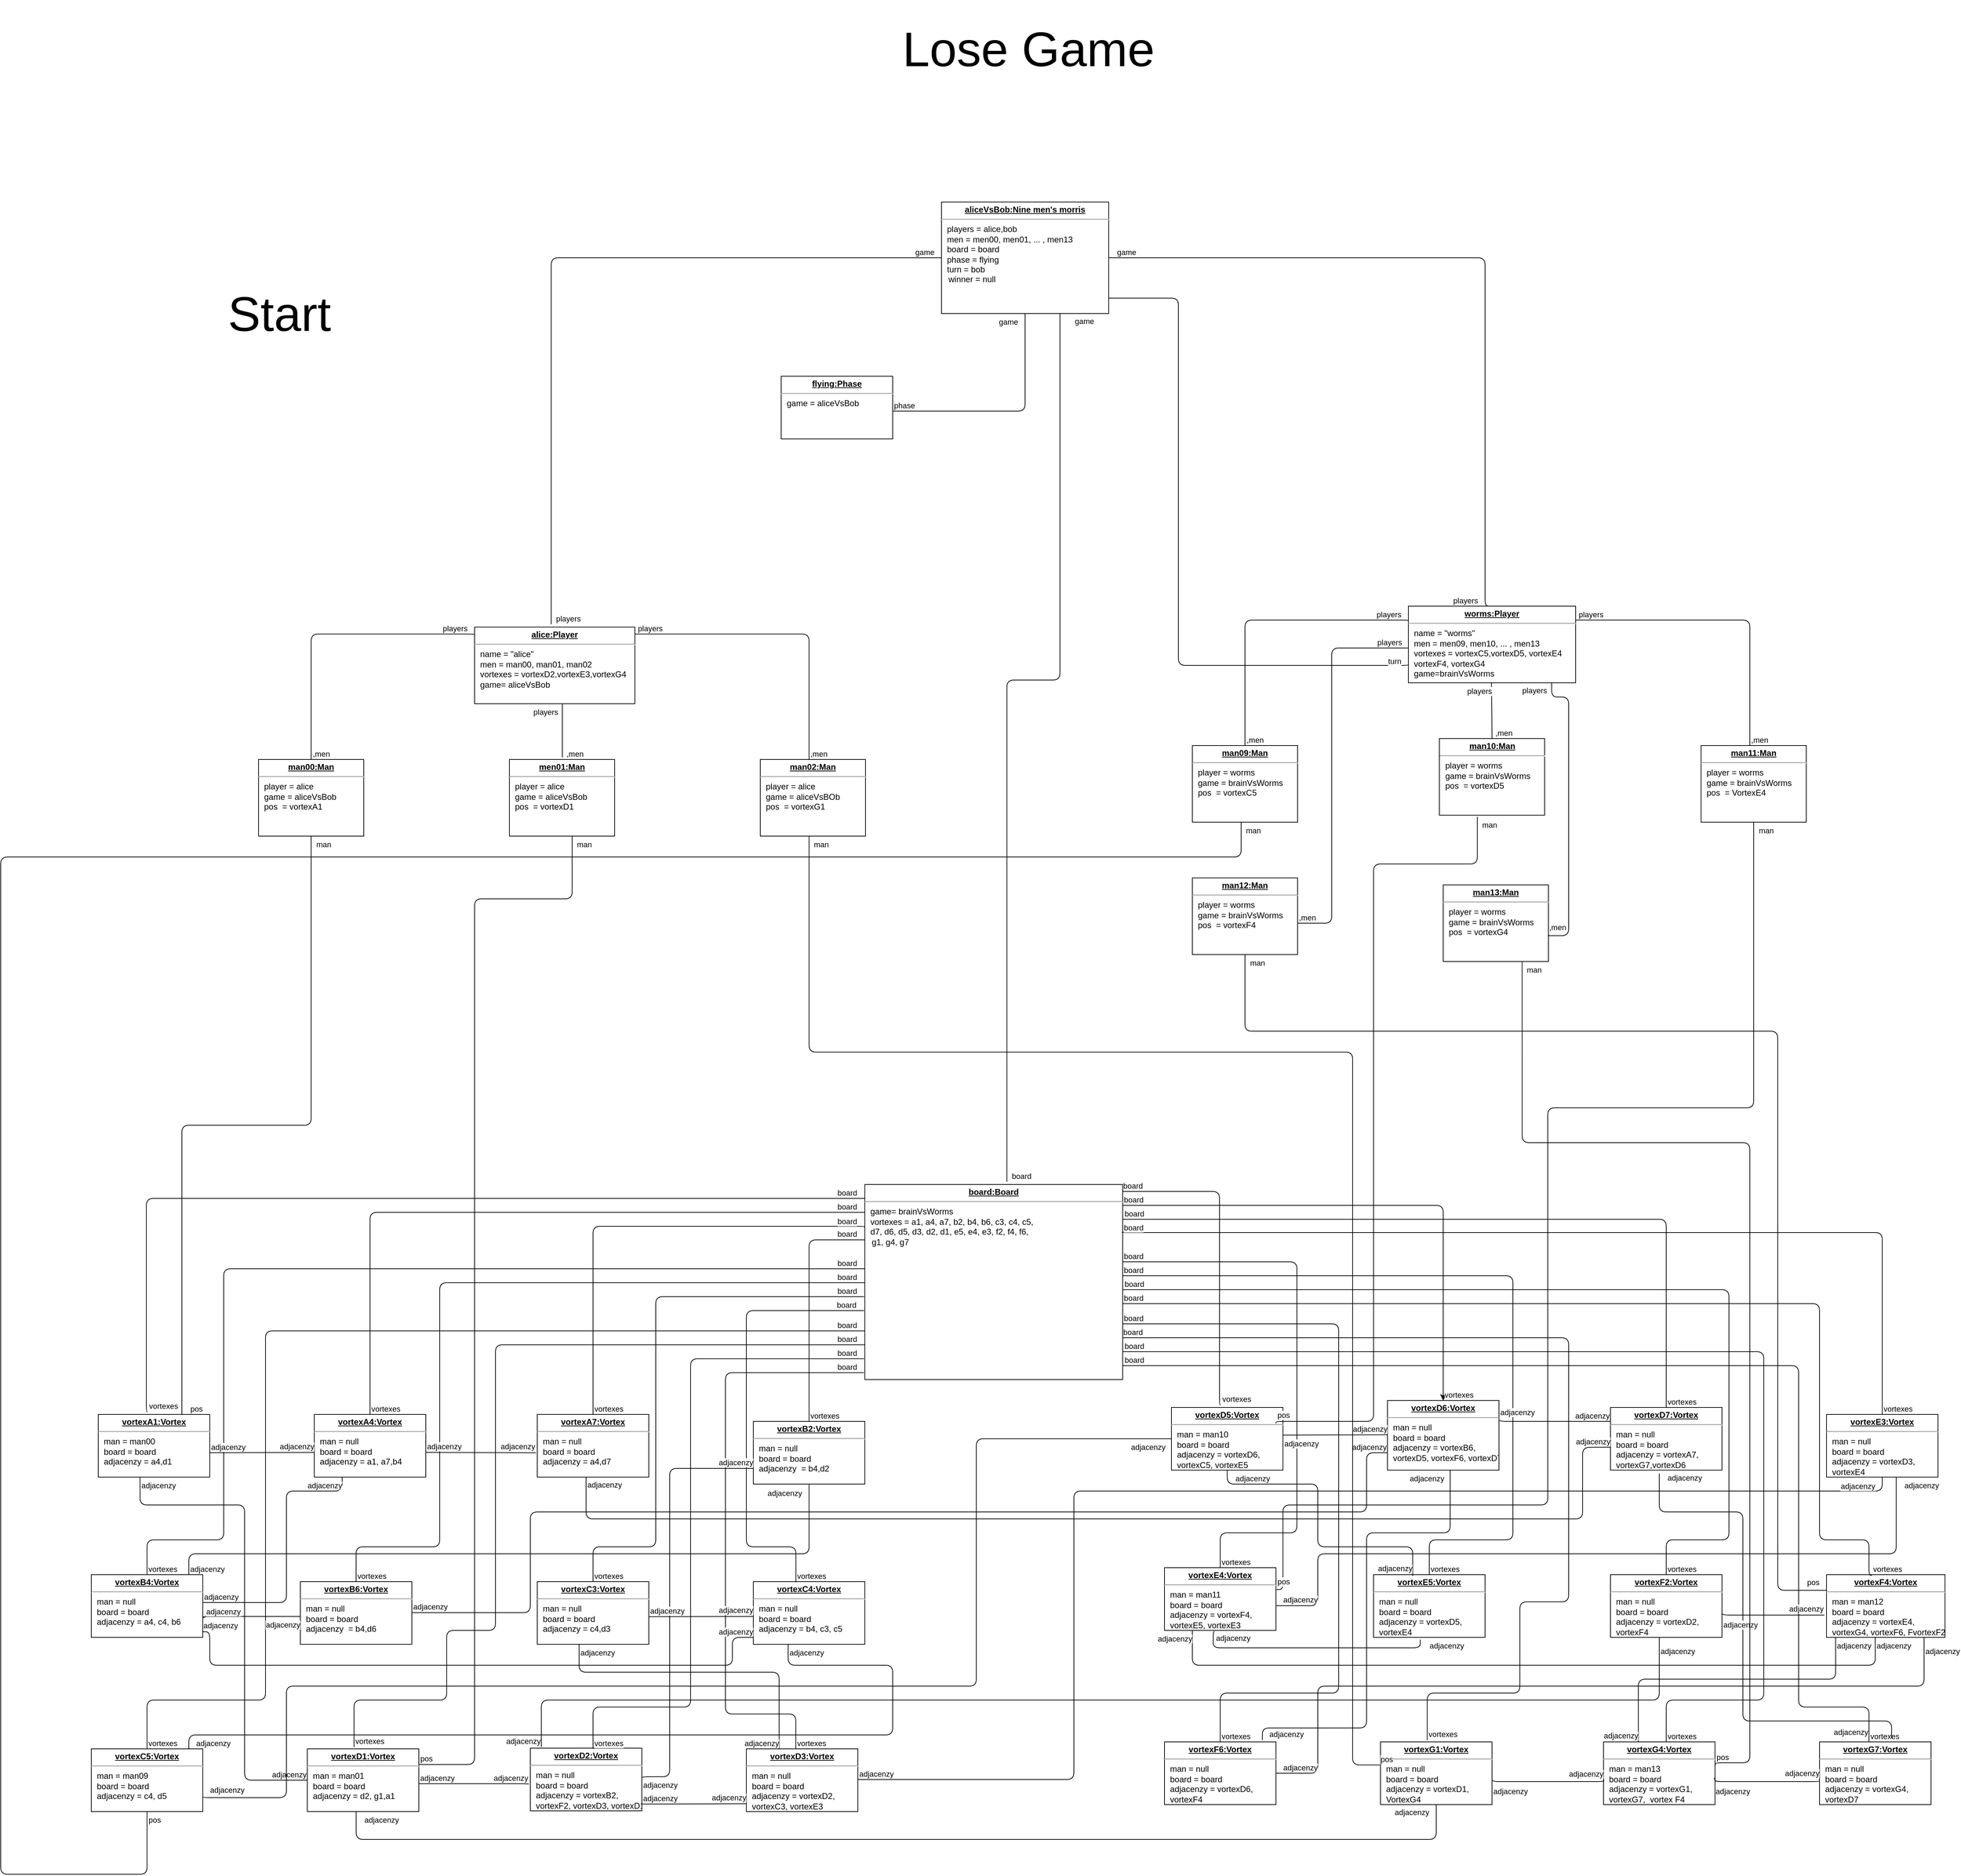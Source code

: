 <mxfile version="14.6.6" type="github">
  <diagram id="PvejWZYkNbfzt8Bsji3T" name="Page-1">
    <mxGraphModel dx="1673" dy="885" grid="1" gridSize="10" guides="1" tooltips="1" connect="1" arrows="1" fold="1" page="1" pageScale="1" pageWidth="3300" pageHeight="4681" math="0" shadow="0">
      <root>
        <mxCell id="0" />
        <mxCell id="1" parent="0" />
        <mxCell id="G3aUP-0yOjeHawGO9L9T-1" value="&lt;p style=&quot;margin: 0px ; margin-top: 4px ; text-align: center ; text-decoration: underline&quot;&gt;&lt;b&gt;alice:Player&lt;/b&gt;&lt;/p&gt;&lt;hr&gt;&lt;p style=&quot;margin: 0px ; margin-left: 8px&quot;&gt;name = &quot;alice&quot;&lt;br&gt;men = man00, man01, man02&lt;br&gt;&lt;/p&gt;&lt;p style=&quot;margin: 0px ; margin-left: 8px&quot;&gt;vortexes = vortexD2,vortexE3,vortexG4&lt;br&gt;&lt;/p&gt;&lt;p style=&quot;margin: 0px ; margin-left: 8px&quot;&gt;game= aliceVsBob&lt;br&gt;&lt;/p&gt;" style="verticalAlign=top;align=left;overflow=fill;fontSize=12;fontFamily=Helvetica;html=1;" vertex="1" parent="1">
          <mxGeometry x="910" y="1370" width="230" height="110" as="geometry" />
        </mxCell>
        <mxCell id="G3aUP-0yOjeHawGO9L9T-2" value="&lt;p style=&quot;margin: 0px ; margin-top: 4px ; text-align: center ; text-decoration: underline&quot;&gt;&lt;b&gt;aliceVsBob:Nine men&#39;s morris&lt;br&gt;&lt;/b&gt;&lt;/p&gt;&lt;hr&gt;&lt;p style=&quot;margin: 0px ; margin-left: 8px&quot;&gt;players = alice,bob&lt;br&gt;men = men00, men01, ... , men13&lt;/p&gt;&lt;p style=&quot;margin: 0px ; margin-left: 8px&quot;&gt;board = board&lt;/p&gt;&lt;p style=&quot;margin: 0px ; margin-left: 8px&quot;&gt;phase = flying&lt;br&gt;&lt;/p&gt;&lt;p style=&quot;margin: 0px ; margin-left: 8px&quot;&gt;turn = bob&lt;br&gt;&lt;/p&gt;&lt;div&gt;&amp;nbsp;&amp;nbsp; winner = null&lt;br&gt;&lt;/div&gt;&lt;div&gt;&lt;br&gt;&lt;/div&gt;" style="verticalAlign=top;align=left;overflow=fill;fontSize=12;fontFamily=Helvetica;html=1;" vertex="1" parent="1">
          <mxGeometry x="1580" y="760" width="240" height="160" as="geometry" />
        </mxCell>
        <mxCell id="G3aUP-0yOjeHawGO9L9T-3" value="&lt;p style=&quot;margin: 0px ; margin-top: 4px ; text-align: center ; text-decoration: underline&quot;&gt;&lt;b&gt;worms:Player&lt;/b&gt;&lt;/p&gt;&lt;hr&gt;&lt;p style=&quot;margin: 0px ; margin-left: 8px&quot;&gt;name = &quot;worms&quot;&lt;br&gt;men = men09, men10, ... , men13&lt;br&gt;vortexes = vortexC5,vortexD5, vortexE4&lt;/p&gt;&lt;p style=&quot;margin: 0px ; margin-left: 8px&quot;&gt;vortexF4, vortexG4&lt;br&gt;&lt;/p&gt;&lt;p style=&quot;margin: 0px ; margin-left: 8px&quot;&gt;game=brainVsWorms&lt;br&gt;&lt;/p&gt;" style="verticalAlign=top;align=left;overflow=fill;fontSize=12;fontFamily=Helvetica;html=1;" vertex="1" parent="1">
          <mxGeometry x="2250" y="1340" width="240" height="110" as="geometry" />
        </mxCell>
        <mxCell id="G3aUP-0yOjeHawGO9L9T-4" value="&lt;p style=&quot;margin: 0px ; margin-top: 4px ; text-align: center ; text-decoration: underline&quot;&gt;&lt;b&gt;man00:Man&lt;/b&gt;&lt;/p&gt;&lt;hr&gt;&lt;p style=&quot;margin: 0px ; margin-left: 8px&quot;&gt;player = alice&lt;br&gt;game = aliceVsBob&lt;br&gt;pos&amp;nbsp; = vortexA1&lt;br&gt;&lt;/p&gt;&lt;p style=&quot;margin: 0px ; margin-left: 8px&quot;&gt;&lt;br&gt;&lt;/p&gt;" style="verticalAlign=top;align=left;overflow=fill;fontSize=12;fontFamily=Helvetica;html=1;" vertex="1" parent="1">
          <mxGeometry x="600" y="1560" width="151" height="110" as="geometry" />
        </mxCell>
        <mxCell id="G3aUP-0yOjeHawGO9L9T-5" value="&lt;p style=&quot;margin: 0px ; margin-top: 4px ; text-align: center ; text-decoration: underline&quot;&gt;&lt;b&gt;men01:Man&lt;/b&gt;&lt;/p&gt;&lt;hr&gt;&lt;p style=&quot;margin: 0px ; margin-left: 8px&quot;&gt;player = alice&lt;br&gt;game = aliceVsBob&lt;br&gt;pos&amp;nbsp; = vortexD1&lt;br&gt;&lt;/p&gt;&lt;p style=&quot;margin: 0px ; margin-left: 8px&quot;&gt;&lt;br&gt;&lt;/p&gt;" style="verticalAlign=top;align=left;overflow=fill;fontSize=12;fontFamily=Helvetica;html=1;" vertex="1" parent="1">
          <mxGeometry x="960" y="1560" width="151" height="110" as="geometry" />
        </mxCell>
        <mxCell id="G3aUP-0yOjeHawGO9L9T-6" value="&lt;p style=&quot;margin: 0px ; margin-top: 4px ; text-align: center ; text-decoration: underline&quot;&gt;&lt;b&gt;man02:Man&lt;/b&gt;&lt;/p&gt;&lt;hr&gt;&lt;p style=&quot;margin: 0px ; margin-left: 8px&quot;&gt;player = alice&lt;br&gt;game = aliceVsBOb&lt;br&gt;pos&amp;nbsp; = vortexG1&lt;br&gt;&lt;/p&gt;&lt;p style=&quot;margin: 0px ; margin-left: 8px&quot;&gt;&lt;br&gt;&lt;/p&gt;" style="verticalAlign=top;align=left;overflow=fill;fontSize=12;fontFamily=Helvetica;html=1;" vertex="1" parent="1">
          <mxGeometry x="1320" y="1560" width="151" height="110" as="geometry" />
        </mxCell>
        <mxCell id="G3aUP-0yOjeHawGO9L9T-7" value="&lt;p style=&quot;margin: 0px ; margin-top: 4px ; text-align: center ; text-decoration: underline&quot;&gt;&lt;b&gt;man09:Man&lt;/b&gt;&lt;/p&gt;&lt;hr&gt;&lt;p style=&quot;margin: 0px ; margin-left: 8px&quot;&gt;player = worms&lt;br&gt;game = brainVsWorms&lt;br&gt;pos&amp;nbsp; = vortexC5&lt;br&gt;&lt;/p&gt;&lt;p style=&quot;margin: 0px ; margin-left: 8px&quot;&gt;&lt;br&gt;&lt;/p&gt;" style="verticalAlign=top;align=left;overflow=fill;fontSize=12;fontFamily=Helvetica;html=1;" vertex="1" parent="1">
          <mxGeometry x="1940" y="1540" width="151" height="110" as="geometry" />
        </mxCell>
        <mxCell id="G3aUP-0yOjeHawGO9L9T-8" value="&lt;p style=&quot;margin: 0px ; margin-top: 4px ; text-align: center ; text-decoration: underline&quot;&gt;&lt;b&gt;man10:Man&lt;/b&gt;&lt;/p&gt;&lt;hr&gt;&lt;p style=&quot;margin: 0px ; margin-left: 8px&quot;&gt;player = worms&lt;br&gt;game = brainVsWorms&lt;br&gt;pos&amp;nbsp; = vortexD5&lt;/p&gt;&lt;p style=&quot;margin: 0px ; margin-left: 8px&quot;&gt;&lt;br&gt;&lt;/p&gt;&lt;p style=&quot;margin: 0px ; margin-left: 8px&quot;&gt;&lt;br&gt;&lt;/p&gt;" style="verticalAlign=top;align=left;overflow=fill;fontSize=12;fontFamily=Helvetica;html=1;" vertex="1" parent="1">
          <mxGeometry x="2294.5" y="1530" width="151" height="110" as="geometry" />
        </mxCell>
        <mxCell id="G3aUP-0yOjeHawGO9L9T-9" value="&lt;p style=&quot;margin: 0px ; margin-top: 4px ; text-align: center ; text-decoration: underline&quot;&gt;&lt;b&gt;man11:Man&lt;/b&gt;&lt;/p&gt;&lt;hr&gt;&lt;p style=&quot;margin: 0px ; margin-left: 8px&quot;&gt;player = worms&lt;br&gt;game = brainVsWorms&lt;br&gt;pos&amp;nbsp; = VortexE4&lt;br&gt;&lt;/p&gt;&lt;p style=&quot;margin: 0px ; margin-left: 8px&quot;&gt;&lt;br&gt;&lt;/p&gt;" style="verticalAlign=top;align=left;overflow=fill;fontSize=12;fontFamily=Helvetica;html=1;" vertex="1" parent="1">
          <mxGeometry x="2670" y="1540" width="151" height="110" as="geometry" />
        </mxCell>
        <mxCell id="G3aUP-0yOjeHawGO9L9T-10" value="&lt;p style=&quot;margin: 0px ; margin-top: 4px ; text-align: center ; text-decoration: underline&quot;&gt;&lt;b&gt;man12:Man&lt;/b&gt;&lt;/p&gt;&lt;hr&gt;&lt;p style=&quot;margin: 0px ; margin-left: 8px&quot;&gt;player = worms&lt;br&gt;game = brainVsWorms&lt;/p&gt;&lt;p style=&quot;margin: 0px ; margin-left: 8px&quot;&gt;pos&amp;nbsp; = vortexF4&lt;/p&gt;&lt;p style=&quot;margin: 0px ; margin-left: 8px&quot;&gt;&lt;br&gt;&lt;/p&gt;&lt;p style=&quot;margin: 0px ; margin-left: 8px&quot;&gt;&lt;br&gt;&lt;/p&gt;" style="verticalAlign=top;align=left;overflow=fill;fontSize=12;fontFamily=Helvetica;html=1;" vertex="1" parent="1">
          <mxGeometry x="1940" y="1730" width="151" height="110" as="geometry" />
        </mxCell>
        <mxCell id="G3aUP-0yOjeHawGO9L9T-11" value="&lt;p style=&quot;margin: 0px ; margin-top: 4px ; text-align: center ; text-decoration: underline&quot;&gt;&lt;b&gt;man13:Man&lt;/b&gt;&lt;/p&gt;&lt;hr&gt;&lt;p style=&quot;margin: 0px ; margin-left: 8px&quot;&gt;player = worms&lt;br&gt;game = brainVsWorms&lt;br&gt;pos&amp;nbsp; = vortexG4&lt;br&gt;&lt;/p&gt;&lt;p style=&quot;margin: 0px ; margin-left: 8px&quot;&gt;&lt;br&gt;&lt;/p&gt;" style="verticalAlign=top;align=left;overflow=fill;fontSize=12;fontFamily=Helvetica;html=1;" vertex="1" parent="1">
          <mxGeometry x="2300" y="1740" width="151" height="110" as="geometry" />
        </mxCell>
        <mxCell id="G3aUP-0yOjeHawGO9L9T-12" value="" style="endArrow=none;html=1;edgeStyle=orthogonalEdgeStyle;entryX=0;entryY=0.5;entryDx=0;entryDy=0;" edge="1" parent="1" target="G3aUP-0yOjeHawGO9L9T-2">
          <mxGeometry relative="1" as="geometry">
            <mxPoint x="1020" y="1366" as="sourcePoint" />
            <mxPoint x="1720" y="1280" as="targetPoint" />
            <Array as="points">
              <mxPoint x="1020" y="1366" />
              <mxPoint x="1020" y="840" />
            </Array>
          </mxGeometry>
        </mxCell>
        <mxCell id="G3aUP-0yOjeHawGO9L9T-13" value="&lt;div&gt;players&lt;/div&gt;" style="edgeLabel;resizable=0;html=1;align=left;verticalAlign=bottom;" connectable="0" vertex="1" parent="G3aUP-0yOjeHawGO9L9T-12">
          <mxGeometry x="-1" relative="1" as="geometry">
            <mxPoint x="5" as="offset" />
          </mxGeometry>
        </mxCell>
        <mxCell id="G3aUP-0yOjeHawGO9L9T-14" value="" style="endArrow=none;html=1;edgeStyle=orthogonalEdgeStyle;entryX=0.5;entryY=0;entryDx=0;entryDy=0;" edge="1" parent="1" target="G3aUP-0yOjeHawGO9L9T-3">
          <mxGeometry relative="1" as="geometry">
            <mxPoint x="1820" y="840" as="sourcePoint" />
            <mxPoint x="2120" y="1280" as="targetPoint" />
            <Array as="points">
              <mxPoint x="2360" y="840" />
              <mxPoint x="2360" y="1340" />
            </Array>
          </mxGeometry>
        </mxCell>
        <mxCell id="G3aUP-0yOjeHawGO9L9T-15" value="game" style="edgeLabel;resizable=0;html=1;align=left;verticalAlign=bottom;" connectable="0" vertex="1" parent="G3aUP-0yOjeHawGO9L9T-14">
          <mxGeometry x="-1" relative="1" as="geometry">
            <mxPoint x="10" as="offset" />
          </mxGeometry>
        </mxCell>
        <mxCell id="G3aUP-0yOjeHawGO9L9T-16" value="game" style="edgeLabel;resizable=0;html=1;align=right;verticalAlign=bottom;" connectable="0" vertex="1" parent="G3aUP-0yOjeHawGO9L9T-14">
          <mxGeometry x="1" relative="1" as="geometry">
            <mxPoint x="-800" y="-500" as="offset" />
          </mxGeometry>
        </mxCell>
        <mxCell id="G3aUP-0yOjeHawGO9L9T-17" value="&lt;div&gt;players&lt;/div&gt;" style="edgeLabel;resizable=0;html=1;align=right;verticalAlign=bottom;" connectable="0" vertex="1" parent="1">
          <mxGeometry x="2350" y="1340" as="geometry" />
        </mxCell>
        <mxCell id="G3aUP-0yOjeHawGO9L9T-18" value="" style="endArrow=none;html=1;edgeStyle=orthogonalEdgeStyle;" edge="1" parent="1">
          <mxGeometry relative="1" as="geometry">
            <mxPoint x="1036" y="1480" as="sourcePoint" />
            <mxPoint x="1036" y="1557.0" as="targetPoint" />
            <Array as="points">
              <mxPoint x="1036" y="1557" />
            </Array>
          </mxGeometry>
        </mxCell>
        <mxCell id="G3aUP-0yOjeHawGO9L9T-19" value="&lt;div&gt;,men&lt;/div&gt;" style="edgeLabel;resizable=0;html=1;align=left;verticalAlign=bottom;" connectable="0" vertex="1" parent="G3aUP-0yOjeHawGO9L9T-18">
          <mxGeometry x="-1" relative="1" as="geometry">
            <mxPoint x="4" y="80" as="offset" />
          </mxGeometry>
        </mxCell>
        <mxCell id="G3aUP-0yOjeHawGO9L9T-20" value="players" style="edgeLabel;resizable=0;html=1;align=right;verticalAlign=bottom;" connectable="0" vertex="1" parent="G3aUP-0yOjeHawGO9L9T-18">
          <mxGeometry x="1" relative="1" as="geometry">
            <mxPoint x="-6" y="-57" as="offset" />
          </mxGeometry>
        </mxCell>
        <mxCell id="G3aUP-0yOjeHawGO9L9T-21" value="" style="endArrow=none;html=1;edgeStyle=orthogonalEdgeStyle;exitX=0.5;exitY=0;exitDx=0;exitDy=0;entryX=-0.004;entryY=0.1;entryDx=0;entryDy=0;entryPerimeter=0;" edge="1" parent="1" source="G3aUP-0yOjeHawGO9L9T-4" target="G3aUP-0yOjeHawGO9L9T-1">
          <mxGeometry relative="1" as="geometry">
            <mxPoint x="670" y="1435" as="sourcePoint" />
            <mxPoint x="910" y="1424.5" as="targetPoint" />
            <Array as="points">
              <mxPoint x="676" y="1380" />
            </Array>
          </mxGeometry>
        </mxCell>
        <mxCell id="G3aUP-0yOjeHawGO9L9T-22" value="&lt;div&gt;,men&lt;/div&gt;" style="edgeLabel;resizable=0;html=1;align=left;verticalAlign=bottom;" connectable="0" vertex="1" parent="G3aUP-0yOjeHawGO9L9T-21">
          <mxGeometry x="-1" relative="1" as="geometry" />
        </mxCell>
        <mxCell id="G3aUP-0yOjeHawGO9L9T-23" value="players" style="edgeLabel;resizable=0;html=1;align=right;verticalAlign=bottom;" connectable="0" vertex="1" parent="G3aUP-0yOjeHawGO9L9T-21">
          <mxGeometry x="1" relative="1" as="geometry">
            <mxPoint x="-9" as="offset" />
          </mxGeometry>
        </mxCell>
        <mxCell id="G3aUP-0yOjeHawGO9L9T-24" value="" style="endArrow=none;html=1;edgeStyle=orthogonalEdgeStyle;exitX=0.5;exitY=0;exitDx=0;exitDy=0;" edge="1" parent="1">
          <mxGeometry relative="1" as="geometry">
            <mxPoint x="1390" y="1560" as="sourcePoint" />
            <mxPoint x="1140" y="1380" as="targetPoint" />
            <Array as="points">
              <mxPoint x="1390" y="1380" />
              <mxPoint x="1140" y="1380" />
            </Array>
          </mxGeometry>
        </mxCell>
        <mxCell id="G3aUP-0yOjeHawGO9L9T-25" value="&lt;div&gt;,men&lt;/div&gt;" style="edgeLabel;resizable=0;html=1;align=left;verticalAlign=bottom;" connectable="0" vertex="1" parent="G3aUP-0yOjeHawGO9L9T-24">
          <mxGeometry x="-1" relative="1" as="geometry" />
        </mxCell>
        <mxCell id="G3aUP-0yOjeHawGO9L9T-26" value="players" style="edgeLabel;resizable=0;html=1;align=right;verticalAlign=bottom;" connectable="0" vertex="1" parent="G3aUP-0yOjeHawGO9L9T-24">
          <mxGeometry x="1" relative="1" as="geometry">
            <mxPoint x="40" as="offset" />
          </mxGeometry>
        </mxCell>
        <mxCell id="G3aUP-0yOjeHawGO9L9T-27" value="" style="endArrow=none;html=1;edgeStyle=orthogonalEdgeStyle;exitX=0.5;exitY=0;exitDx=0;exitDy=0;" edge="1" parent="1">
          <mxGeometry relative="1" as="geometry">
            <mxPoint x="2740" y="1540" as="sourcePoint" />
            <mxPoint x="2490" y="1360" as="targetPoint" />
            <Array as="points">
              <mxPoint x="2740" y="1360" />
              <mxPoint x="2490" y="1360" />
            </Array>
          </mxGeometry>
        </mxCell>
        <mxCell id="G3aUP-0yOjeHawGO9L9T-28" value="&lt;div&gt;,men&lt;/div&gt;" style="edgeLabel;resizable=0;html=1;align=left;verticalAlign=bottom;" connectable="0" vertex="1" parent="G3aUP-0yOjeHawGO9L9T-27">
          <mxGeometry x="-1" relative="1" as="geometry" />
        </mxCell>
        <mxCell id="G3aUP-0yOjeHawGO9L9T-29" value="players" style="edgeLabel;resizable=0;html=1;align=right;verticalAlign=bottom;" connectable="0" vertex="1" parent="G3aUP-0yOjeHawGO9L9T-27">
          <mxGeometry x="1" relative="1" as="geometry">
            <mxPoint x="40" as="offset" />
          </mxGeometry>
        </mxCell>
        <mxCell id="G3aUP-0yOjeHawGO9L9T-30" value="" style="endArrow=none;html=1;edgeStyle=orthogonalEdgeStyle;exitX=0.5;exitY=0;exitDx=0;exitDy=0;entryX=-0.004;entryY=0.1;entryDx=0;entryDy=0;entryPerimeter=0;" edge="1" parent="1">
          <mxGeometry relative="1" as="geometry">
            <mxPoint x="2015.5" y="1540" as="sourcePoint" />
            <mxPoint x="2249.08" y="1361" as="targetPoint" />
            <Array as="points">
              <mxPoint x="2016" y="1360" />
            </Array>
          </mxGeometry>
        </mxCell>
        <mxCell id="G3aUP-0yOjeHawGO9L9T-31" value="&lt;div&gt;,men&lt;/div&gt;" style="edgeLabel;resizable=0;html=1;align=left;verticalAlign=bottom;" connectable="0" vertex="1" parent="G3aUP-0yOjeHawGO9L9T-30">
          <mxGeometry x="-1" relative="1" as="geometry" />
        </mxCell>
        <mxCell id="G3aUP-0yOjeHawGO9L9T-32" value="players" style="edgeLabel;resizable=0;html=1;align=right;verticalAlign=bottom;" connectable="0" vertex="1" parent="G3aUP-0yOjeHawGO9L9T-30">
          <mxGeometry x="1" relative="1" as="geometry">
            <mxPoint x="-9" as="offset" />
          </mxGeometry>
        </mxCell>
        <mxCell id="G3aUP-0yOjeHawGO9L9T-33" value="" style="endArrow=none;html=1;edgeStyle=orthogonalEdgeStyle;exitX=1;exitY=0.5;exitDx=0;exitDy=0;" edge="1" parent="1">
          <mxGeometry relative="1" as="geometry">
            <mxPoint x="2091" y="1795" as="sourcePoint" />
            <mxPoint x="2250" y="1400" as="targetPoint" />
            <Array as="points">
              <mxPoint x="2140" y="1795" />
              <mxPoint x="2140" y="1400" />
              <mxPoint x="2250" y="1400" />
            </Array>
          </mxGeometry>
        </mxCell>
        <mxCell id="G3aUP-0yOjeHawGO9L9T-34" value="&lt;div&gt;,men&lt;/div&gt;" style="edgeLabel;resizable=0;html=1;align=left;verticalAlign=bottom;" connectable="0" vertex="1" parent="G3aUP-0yOjeHawGO9L9T-33">
          <mxGeometry x="-1" relative="1" as="geometry" />
        </mxCell>
        <mxCell id="G3aUP-0yOjeHawGO9L9T-35" value="players" style="edgeLabel;resizable=0;html=1;align=right;verticalAlign=bottom;" connectable="0" vertex="1" parent="G3aUP-0yOjeHawGO9L9T-33">
          <mxGeometry x="1" relative="1" as="geometry">
            <mxPoint x="-9" as="offset" />
          </mxGeometry>
        </mxCell>
        <mxCell id="G3aUP-0yOjeHawGO9L9T-36" value="" style="endArrow=none;html=1;edgeStyle=orthogonalEdgeStyle;exitX=1.02;exitY=0.66;exitDx=0;exitDy=0;exitPerimeter=0;entryX=0.894;entryY=0.997;entryDx=0;entryDy=0;entryPerimeter=0;" edge="1" parent="1">
          <mxGeometry relative="1" as="geometry">
            <mxPoint x="2450" y="1812.93" as="sourcePoint" />
            <mxPoint x="2455.62" y="1450" as="targetPoint" />
            <Array as="points">
              <mxPoint x="2480" y="1813.33" />
              <mxPoint x="2480" y="1470.33" />
              <mxPoint x="2456" y="1470.33" />
            </Array>
          </mxGeometry>
        </mxCell>
        <mxCell id="G3aUP-0yOjeHawGO9L9T-37" value="&lt;div&gt;,men&lt;/div&gt;" style="edgeLabel;resizable=0;html=1;align=left;verticalAlign=bottom;" connectable="0" vertex="1" parent="G3aUP-0yOjeHawGO9L9T-36">
          <mxGeometry x="-1" relative="1" as="geometry">
            <mxPoint y="-3" as="offset" />
          </mxGeometry>
        </mxCell>
        <mxCell id="G3aUP-0yOjeHawGO9L9T-38" value="players" style="edgeLabel;resizable=0;html=1;align=right;verticalAlign=bottom;" connectable="0" vertex="1" parent="G3aUP-0yOjeHawGO9L9T-36">
          <mxGeometry x="1" relative="1" as="geometry">
            <mxPoint x="-6" y="20" as="offset" />
          </mxGeometry>
        </mxCell>
        <mxCell id="G3aUP-0yOjeHawGO9L9T-39" value="" style="endArrow=none;html=1;edgeStyle=orthogonalEdgeStyle;entryX=0.5;entryY=0;entryDx=0;entryDy=0;" edge="1" parent="1" target="G3aUP-0yOjeHawGO9L9T-8">
          <mxGeometry relative="1" as="geometry">
            <mxPoint x="2369.17" y="1450" as="sourcePoint" />
            <mxPoint x="2369.17" y="1527" as="targetPoint" />
            <Array as="points" />
          </mxGeometry>
        </mxCell>
        <mxCell id="G3aUP-0yOjeHawGO9L9T-40" value="&lt;div&gt;,men&lt;/div&gt;" style="edgeLabel;resizable=0;html=1;align=left;verticalAlign=bottom;" connectable="0" vertex="1" parent="G3aUP-0yOjeHawGO9L9T-39">
          <mxGeometry x="-1" relative="1" as="geometry">
            <mxPoint x="4" y="80" as="offset" />
          </mxGeometry>
        </mxCell>
        <mxCell id="G3aUP-0yOjeHawGO9L9T-41" value="players" style="edgeLabel;resizable=0;html=1;align=right;verticalAlign=bottom;" connectable="0" vertex="1" parent="G3aUP-0yOjeHawGO9L9T-39">
          <mxGeometry x="1" relative="1" as="geometry">
            <mxPoint y="-60" as="offset" />
          </mxGeometry>
        </mxCell>
        <mxCell id="G3aUP-0yOjeHawGO9L9T-42" value="&lt;p style=&quot;margin: 0px ; margin-top: 4px ; text-align: center ; text-decoration: underline&quot;&gt;&lt;b&gt;board:Board&lt;/b&gt;&lt;/p&gt;&lt;hr&gt;&lt;p style=&quot;margin: 0px ; margin-left: 8px&quot;&gt;game= brainVsWorms&lt;br&gt;vortexes = a1, a4, a7, b2, b4, b6, c3, c4, c5,&lt;/p&gt;&lt;p style=&quot;margin: 0px ; margin-left: 8px&quot;&gt;d7, d6, d5, d3, d2, d1, e5, e4, e3, f2, f4, f6,&lt;/p&gt;&amp;nbsp;&amp;nbsp; g1, g4, g7 " style="verticalAlign=top;align=left;overflow=fill;fontSize=12;fontFamily=Helvetica;html=1;" vertex="1" parent="1">
          <mxGeometry x="1470" y="2170" width="370" height="280" as="geometry" />
        </mxCell>
        <mxCell id="G3aUP-0yOjeHawGO9L9T-43" value="&lt;p style=&quot;margin: 0px ; margin-top: 4px ; text-align: center ; text-decoration: underline&quot;&gt;&lt;b&gt;vortexA1:Vortex&lt;/b&gt;&lt;/p&gt;&lt;hr&gt;&lt;p style=&quot;margin: 0px ; margin-left: 8px&quot;&gt;man = man00&lt;br&gt;board = board&lt;/p&gt;&lt;p style=&quot;margin: 0px ; margin-left: 8px&quot;&gt;adjacenzy = a4,d1&lt;br&gt;&lt;/p&gt;" style="verticalAlign=top;align=left;overflow=fill;fontSize=12;fontFamily=Helvetica;html=1;" vertex="1" parent="1">
          <mxGeometry x="370" y="2500" width="160" height="90" as="geometry" />
        </mxCell>
        <mxCell id="G3aUP-0yOjeHawGO9L9T-44" value="&lt;p style=&quot;margin: 0px ; margin-top: 4px ; text-align: center ; text-decoration: underline&quot;&gt;&lt;b&gt;vortexA4:Vortex&lt;/b&gt;&lt;/p&gt;&lt;hr&gt;&lt;p style=&quot;margin: 0px ; margin-left: 8px&quot;&gt;man = null&lt;br&gt;board = board&lt;br&gt;adjacenzy = a1, a7,b4&lt;br&gt;&lt;/p&gt;" style="verticalAlign=top;align=left;overflow=fill;fontSize=12;fontFamily=Helvetica;html=1;" vertex="1" parent="1">
          <mxGeometry x="680" y="2500" width="160" height="90" as="geometry" />
        </mxCell>
        <mxCell id="G3aUP-0yOjeHawGO9L9T-45" value="&lt;p style=&quot;margin: 0px ; margin-top: 4px ; text-align: center ; text-decoration: underline&quot;&gt;&lt;b&gt;vortexA7:Vortex&lt;/b&gt;&lt;/p&gt;&lt;hr&gt;&lt;p style=&quot;margin: 0px ; margin-left: 8px&quot;&gt;man = null&lt;br&gt;board = board&lt;br&gt;adjacenzy = a4,d7&lt;br&gt;&lt;/p&gt;" style="verticalAlign=top;align=left;overflow=fill;fontSize=12;fontFamily=Helvetica;html=1;" vertex="1" parent="1">
          <mxGeometry x="1000" y="2500" width="160" height="90" as="geometry" />
        </mxCell>
        <mxCell id="G3aUP-0yOjeHawGO9L9T-46" value="&lt;p style=&quot;margin: 0px ; margin-top: 4px ; text-align: center ; text-decoration: underline&quot;&gt;&lt;b&gt;vortexB2:Vortex&lt;/b&gt;&lt;/p&gt;&lt;hr&gt;&lt;p style=&quot;margin: 0px ; margin-left: 8px&quot;&gt;man = null&lt;br&gt;board = board&lt;br&gt;adjacenzy&amp;nbsp; = b4,d2 &lt;br&gt;&lt;/p&gt;" style="verticalAlign=top;align=left;overflow=fill;fontSize=12;fontFamily=Helvetica;html=1;" vertex="1" parent="1">
          <mxGeometry x="1310" y="2510" width="160" height="90" as="geometry" />
        </mxCell>
        <mxCell id="G3aUP-0yOjeHawGO9L9T-47" value="&lt;p style=&quot;margin: 0px ; margin-top: 4px ; text-align: center ; text-decoration: underline&quot;&gt;&lt;b&gt;vortexB4:Vortex&lt;/b&gt;&lt;/p&gt;&lt;hr&gt;&lt;p style=&quot;margin: 0px ; margin-left: 8px&quot;&gt;man = null&lt;br&gt;board = board&lt;br&gt;adjacenzy = a4, c4, b6&lt;br&gt;&lt;/p&gt;" style="verticalAlign=top;align=left;overflow=fill;fontSize=12;fontFamily=Helvetica;html=1;" vertex="1" parent="1">
          <mxGeometry x="360" y="2730" width="160" height="90" as="geometry" />
        </mxCell>
        <mxCell id="G3aUP-0yOjeHawGO9L9T-48" value="&lt;p style=&quot;margin: 0px ; margin-top: 4px ; text-align: center ; text-decoration: underline&quot;&gt;&lt;b&gt;vortexB6:Vortex&lt;/b&gt;&lt;/p&gt;&lt;hr&gt;&lt;p style=&quot;margin: 0px ; margin-left: 8px&quot;&gt;man = null&lt;br&gt;board = board&lt;br&gt;adjacenzy&amp;nbsp; = b4,d6&lt;br&gt;&lt;/p&gt;" style="verticalAlign=top;align=left;overflow=fill;fontSize=12;fontFamily=Helvetica;html=1;" vertex="1" parent="1">
          <mxGeometry x="660" y="2740" width="160" height="90" as="geometry" />
        </mxCell>
        <mxCell id="G3aUP-0yOjeHawGO9L9T-49" value="&lt;p style=&quot;margin: 0px ; margin-top: 4px ; text-align: center ; text-decoration: underline&quot;&gt;&lt;b&gt;vortexC4:Vortex&lt;/b&gt;&lt;/p&gt;&lt;hr&gt;&lt;p style=&quot;margin: 0px ; margin-left: 8px&quot;&gt;man = null&lt;br&gt;board = board&lt;br&gt;adjacenzy = b4, c3, c5&lt;br&gt;&lt;/p&gt;" style="verticalAlign=top;align=left;overflow=fill;fontSize=12;fontFamily=Helvetica;html=1;" vertex="1" parent="1">
          <mxGeometry x="1310" y="2740" width="160" height="90" as="geometry" />
        </mxCell>
        <mxCell id="G3aUP-0yOjeHawGO9L9T-50" value="&lt;p style=&quot;margin: 0px ; margin-top: 4px ; text-align: center ; text-decoration: underline&quot;&gt;&lt;b&gt;vortexC3:Vortex&lt;/b&gt;&lt;/p&gt;&lt;hr&gt;&lt;p style=&quot;margin: 0px ; margin-left: 8px&quot;&gt;man = null&lt;br&gt;board = board&lt;br&gt;adjacenzy = c4,d3&lt;br&gt;&lt;/p&gt;" style="verticalAlign=top;align=left;overflow=fill;fontSize=12;fontFamily=Helvetica;html=1;" vertex="1" parent="1">
          <mxGeometry x="1000" y="2740" width="160" height="90" as="geometry" />
        </mxCell>
        <mxCell id="G3aUP-0yOjeHawGO9L9T-51" value="&lt;p style=&quot;margin: 0px ; margin-top: 4px ; text-align: center ; text-decoration: underline&quot;&gt;&lt;b&gt;vortexC5:Vortex&lt;/b&gt;&lt;/p&gt;&lt;hr&gt;&lt;p style=&quot;margin: 0px ; margin-left: 8px&quot;&gt;man = man09&lt;br&gt;board = board&lt;br&gt;adjacenzy = c4, d5&lt;br&gt;&lt;/p&gt;" style="verticalAlign=top;align=left;overflow=fill;fontSize=12;fontFamily=Helvetica;html=1;" vertex="1" parent="1">
          <mxGeometry x="360" y="2980" width="160" height="90" as="geometry" />
        </mxCell>
        <mxCell id="G3aUP-0yOjeHawGO9L9T-52" value="&lt;p style=&quot;margin: 0px ; margin-top: 4px ; text-align: center ; text-decoration: underline&quot;&gt;&lt;b&gt;vortexD1:Vortex&lt;/b&gt;&lt;/p&gt;&lt;hr&gt;&lt;p style=&quot;margin: 0px ; margin-left: 8px&quot;&gt;man = man01&lt;br&gt;board = board&lt;/p&gt;&lt;p style=&quot;margin: 0px ; margin-left: 8px&quot;&gt;adjacenzy = d2, g1,a1&lt;br&gt;&lt;br&gt;&lt;/p&gt;" style="verticalAlign=top;align=left;overflow=fill;fontSize=12;fontFamily=Helvetica;html=1;" vertex="1" parent="1">
          <mxGeometry x="670" y="2980" width="160" height="90" as="geometry" />
        </mxCell>
        <mxCell id="G3aUP-0yOjeHawGO9L9T-53" value="&lt;p style=&quot;margin: 0px ; margin-top: 4px ; text-align: center ; text-decoration: underline&quot;&gt;&lt;b&gt;vortexD2:Vortex&lt;/b&gt;&lt;/p&gt;&lt;hr&gt;&lt;p style=&quot;margin: 0px ; margin-left: 8px&quot;&gt;man = null&lt;br&gt;board = board&lt;br&gt;adjacenzy = vortexB2,&lt;/p&gt;&lt;p style=&quot;margin: 0px ; margin-left: 8px&quot;&gt;vortexF2, vortexD3, vortexD1&lt;br&gt;&lt;/p&gt;," style="verticalAlign=top;align=left;overflow=fill;fontSize=12;fontFamily=Helvetica;html=1;" vertex="1" parent="1">
          <mxGeometry x="990" y="2979" width="160" height="90" as="geometry" />
        </mxCell>
        <mxCell id="G3aUP-0yOjeHawGO9L9T-54" value="&lt;p style=&quot;margin: 0px ; margin-top: 4px ; text-align: center ; text-decoration: underline&quot;&gt;&lt;b&gt;vortexD3:Vortex&lt;/b&gt;&lt;/p&gt;&lt;hr&gt;&lt;p style=&quot;margin: 0px ; margin-left: 8px&quot;&gt;man = null&lt;br&gt;board = board&lt;br&gt;adjacenzy = vortexD2, &lt;br&gt;&lt;/p&gt;&lt;p style=&quot;margin: 0px ; margin-left: 8px&quot;&gt;vortexC3, vortexE3&lt;br&gt;&lt;/p&gt;" style="verticalAlign=top;align=left;overflow=fill;fontSize=12;fontFamily=Helvetica;html=1;" vertex="1" parent="1">
          <mxGeometry x="1300" y="2980" width="160" height="90" as="geometry" />
        </mxCell>
        <mxCell id="G3aUP-0yOjeHawGO9L9T-55" value="" style="endArrow=none;html=1;edgeStyle=orthogonalEdgeStyle;exitX=0.441;exitY=-0.042;exitDx=0;exitDy=0;exitPerimeter=0;" edge="1" parent="1" source="G3aUP-0yOjeHawGO9L9T-43">
          <mxGeometry relative="1" as="geometry">
            <mxPoint x="439.5" y="2440" as="sourcePoint" />
            <mxPoint x="1470.5" y="2190" as="targetPoint" />
            <Array as="points">
              <mxPoint x="439" y="2190" />
            </Array>
          </mxGeometry>
        </mxCell>
        <mxCell id="G3aUP-0yOjeHawGO9L9T-56" value="&lt;div&gt;vortexes&lt;/div&gt;" style="edgeLabel;resizable=0;html=1;align=left;verticalAlign=bottom;" connectable="0" vertex="1" parent="G3aUP-0yOjeHawGO9L9T-55">
          <mxGeometry x="-1" relative="1" as="geometry" />
        </mxCell>
        <mxCell id="G3aUP-0yOjeHawGO9L9T-57" value="&lt;div&gt;board&lt;/div&gt;" style="edgeLabel;resizable=0;html=1;align=right;verticalAlign=bottom;" connectable="0" vertex="1" parent="G3aUP-0yOjeHawGO9L9T-55">
          <mxGeometry x="1" relative="1" as="geometry">
            <mxPoint x="-11" as="offset" />
          </mxGeometry>
        </mxCell>
        <mxCell id="G3aUP-0yOjeHawGO9L9T-58" value="" style="endArrow=none;html=1;edgeStyle=orthogonalEdgeStyle;exitX=0.5;exitY=0;exitDx=0;exitDy=0;" edge="1" parent="1" source="G3aUP-0yOjeHawGO9L9T-44">
          <mxGeometry relative="1" as="geometry">
            <mxPoint x="759.559" y="2440" as="sourcePoint" />
            <mxPoint x="1469.5" y="2210" as="targetPoint" />
            <Array as="points">
              <mxPoint x="760" y="2210" />
            </Array>
          </mxGeometry>
        </mxCell>
        <mxCell id="G3aUP-0yOjeHawGO9L9T-59" value="&lt;div&gt;vortexes&lt;/div&gt;" style="edgeLabel;resizable=0;html=1;align=left;verticalAlign=bottom;" connectable="0" vertex="1" parent="G3aUP-0yOjeHawGO9L9T-58">
          <mxGeometry x="-1" relative="1" as="geometry" />
        </mxCell>
        <mxCell id="G3aUP-0yOjeHawGO9L9T-60" value="&lt;div&gt;board&lt;/div&gt;" style="edgeLabel;resizable=0;html=1;align=right;verticalAlign=bottom;" connectable="0" vertex="1" parent="G3aUP-0yOjeHawGO9L9T-58">
          <mxGeometry x="1" relative="1" as="geometry">
            <mxPoint x="-10" as="offset" />
          </mxGeometry>
        </mxCell>
        <mxCell id="G3aUP-0yOjeHawGO9L9T-61" value="" style="endArrow=none;html=1;edgeStyle=orthogonalEdgeStyle;entryX=-0.001;entryY=0.43;entryDx=0;entryDy=0;entryPerimeter=0;exitX=0.5;exitY=0;exitDx=0;exitDy=0;" edge="1" parent="1" source="G3aUP-0yOjeHawGO9L9T-45">
          <mxGeometry relative="1" as="geometry">
            <mxPoint x="1080" y="2480" as="sourcePoint" />
            <mxPoint x="1469.13" y="2231.37" as="targetPoint" />
            <Array as="points">
              <mxPoint x="1080" y="2230" />
              <mxPoint x="1469" y="2230" />
            </Array>
          </mxGeometry>
        </mxCell>
        <mxCell id="G3aUP-0yOjeHawGO9L9T-62" value="&lt;div&gt;vortexes&lt;/div&gt;" style="edgeLabel;resizable=0;html=1;align=left;verticalAlign=bottom;" connectable="0" vertex="1" parent="G3aUP-0yOjeHawGO9L9T-61">
          <mxGeometry x="-1" relative="1" as="geometry" />
        </mxCell>
        <mxCell id="G3aUP-0yOjeHawGO9L9T-63" value="&lt;div&gt;board&lt;/div&gt;" style="edgeLabel;resizable=0;html=1;align=right;verticalAlign=bottom;" connectable="0" vertex="1" parent="G3aUP-0yOjeHawGO9L9T-61">
          <mxGeometry x="1" relative="1" as="geometry">
            <mxPoint x="-10" as="offset" />
          </mxGeometry>
        </mxCell>
        <mxCell id="G3aUP-0yOjeHawGO9L9T-64" value="" style="endArrow=none;html=1;edgeStyle=orthogonalEdgeStyle;entryX=0;entryY=0.5;entryDx=0;entryDy=0;exitX=0.5;exitY=0;exitDx=0;exitDy=0;" edge="1" parent="1" source="G3aUP-0yOjeHawGO9L9T-46">
          <mxGeometry relative="1" as="geometry">
            <mxPoint x="1389.559" y="2450" as="sourcePoint" />
            <mxPoint x="1469.5" y="2249.5" as="targetPoint" />
            <Array as="points">
              <mxPoint x="1390" y="2249" />
            </Array>
          </mxGeometry>
        </mxCell>
        <mxCell id="G3aUP-0yOjeHawGO9L9T-65" value="&lt;div&gt;vortexes&lt;/div&gt;" style="edgeLabel;resizable=0;html=1;align=left;verticalAlign=bottom;" connectable="0" vertex="1" parent="G3aUP-0yOjeHawGO9L9T-64">
          <mxGeometry x="-1" relative="1" as="geometry" />
        </mxCell>
        <mxCell id="G3aUP-0yOjeHawGO9L9T-66" value="&lt;div&gt;board&lt;/div&gt;" style="edgeLabel;resizable=0;html=1;align=right;verticalAlign=bottom;" connectable="0" vertex="1" parent="G3aUP-0yOjeHawGO9L9T-64">
          <mxGeometry x="1" relative="1" as="geometry">
            <mxPoint x="-10" as="offset" />
          </mxGeometry>
        </mxCell>
        <mxCell id="G3aUP-0yOjeHawGO9L9T-67" value="" style="endArrow=none;html=1;edgeStyle=orthogonalEdgeStyle;exitX=0.5;exitY=0;exitDx=0;exitDy=0;entryX=0.004;entryY=0.05;entryDx=0;entryDy=0;entryPerimeter=0;" edge="1" parent="1" source="G3aUP-0yOjeHawGO9L9T-47">
          <mxGeometry relative="1" as="geometry">
            <mxPoint x="418.96" y="2541" as="sourcePoint" />
            <mxPoint x="1470" y="2291" as="targetPoint" />
            <Array as="points">
              <mxPoint x="440" y="2680" />
              <mxPoint x="550" y="2680" />
              <mxPoint x="550" y="2291" />
            </Array>
          </mxGeometry>
        </mxCell>
        <mxCell id="G3aUP-0yOjeHawGO9L9T-68" value="&lt;div&gt;vortexes&lt;/div&gt;" style="edgeLabel;resizable=0;html=1;align=left;verticalAlign=bottom;" connectable="0" vertex="1" parent="G3aUP-0yOjeHawGO9L9T-67">
          <mxGeometry x="-1" relative="1" as="geometry" />
        </mxCell>
        <mxCell id="G3aUP-0yOjeHawGO9L9T-69" value="&lt;div&gt;board&lt;/div&gt;" style="edgeLabel;resizable=0;html=1;align=right;verticalAlign=bottom;" connectable="0" vertex="1" parent="G3aUP-0yOjeHawGO9L9T-67">
          <mxGeometry x="1" relative="1" as="geometry">
            <mxPoint x="-11" as="offset" />
          </mxGeometry>
        </mxCell>
        <mxCell id="G3aUP-0yOjeHawGO9L9T-70" value="" style="endArrow=none;html=1;edgeStyle=orthogonalEdgeStyle;exitX=0.5;exitY=0;exitDx=0;exitDy=0;" edge="1" parent="1" source="G3aUP-0yOjeHawGO9L9T-48">
          <mxGeometry relative="1" as="geometry">
            <mxPoint x="739.019" y="2541" as="sourcePoint" />
            <mxPoint x="1469.96" y="2311" as="targetPoint" />
            <Array as="points">
              <mxPoint x="740" y="2690" />
              <mxPoint x="860" y="2690" />
              <mxPoint x="860" y="2311" />
            </Array>
          </mxGeometry>
        </mxCell>
        <mxCell id="G3aUP-0yOjeHawGO9L9T-71" value="&lt;div&gt;vortexes&lt;/div&gt;" style="edgeLabel;resizable=0;html=1;align=left;verticalAlign=bottom;" connectable="0" vertex="1" parent="G3aUP-0yOjeHawGO9L9T-70">
          <mxGeometry x="-1" relative="1" as="geometry" />
        </mxCell>
        <mxCell id="G3aUP-0yOjeHawGO9L9T-72" value="&lt;div&gt;board&lt;/div&gt;" style="edgeLabel;resizable=0;html=1;align=right;verticalAlign=bottom;" connectable="0" vertex="1" parent="G3aUP-0yOjeHawGO9L9T-70">
          <mxGeometry x="1" relative="1" as="geometry">
            <mxPoint x="-11" as="offset" />
          </mxGeometry>
        </mxCell>
        <mxCell id="G3aUP-0yOjeHawGO9L9T-73" value="" style="endArrow=none;html=1;edgeStyle=orthogonalEdgeStyle;" edge="1" parent="1" source="G3aUP-0yOjeHawGO9L9T-50">
          <mxGeometry relative="1" as="geometry">
            <mxPoint x="1059" y="2730" as="sourcePoint" />
            <mxPoint x="1468.96" y="2331" as="targetPoint" />
            <Array as="points">
              <mxPoint x="1080" y="2690" />
              <mxPoint x="1170" y="2690" />
              <mxPoint x="1170" y="2331" />
            </Array>
          </mxGeometry>
        </mxCell>
        <mxCell id="G3aUP-0yOjeHawGO9L9T-74" value="&lt;div&gt;vortexes&lt;/div&gt;" style="edgeLabel;resizable=0;html=1;align=left;verticalAlign=bottom;" connectable="0" vertex="1" parent="G3aUP-0yOjeHawGO9L9T-73">
          <mxGeometry x="-1" relative="1" as="geometry" />
        </mxCell>
        <mxCell id="G3aUP-0yOjeHawGO9L9T-75" value="&lt;div&gt;board&lt;/div&gt;" style="edgeLabel;resizable=0;html=1;align=right;verticalAlign=bottom;" connectable="0" vertex="1" parent="G3aUP-0yOjeHawGO9L9T-73">
          <mxGeometry x="1" relative="1" as="geometry">
            <mxPoint x="-10" as="offset" />
          </mxGeometry>
        </mxCell>
        <mxCell id="G3aUP-0yOjeHawGO9L9T-76" value="" style="endArrow=none;html=1;edgeStyle=orthogonalEdgeStyle;exitX=0.382;exitY=0.01;exitDx=0;exitDy=0;exitPerimeter=0;" edge="1" parent="1" source="G3aUP-0yOjeHawGO9L9T-49">
          <mxGeometry relative="1" as="geometry">
            <mxPoint x="1369.019" y="2551" as="sourcePoint" />
            <mxPoint x="1468.9" y="2351" as="targetPoint" />
            <Array as="points">
              <mxPoint x="1371" y="2690" />
              <mxPoint x="1300" y="2690" />
              <mxPoint x="1300" y="2351" />
            </Array>
          </mxGeometry>
        </mxCell>
        <mxCell id="G3aUP-0yOjeHawGO9L9T-77" value="&lt;div&gt;vortexes&lt;/div&gt;" style="edgeLabel;resizable=0;html=1;align=left;verticalAlign=bottom;" connectable="0" vertex="1" parent="G3aUP-0yOjeHawGO9L9T-76">
          <mxGeometry x="-1" relative="1" as="geometry" />
        </mxCell>
        <mxCell id="G3aUP-0yOjeHawGO9L9T-78" value="&lt;div&gt;board&lt;/div&gt;" style="edgeLabel;resizable=0;html=1;align=right;verticalAlign=bottom;" connectable="0" vertex="1" parent="G3aUP-0yOjeHawGO9L9T-76">
          <mxGeometry x="1" relative="1" as="geometry">
            <mxPoint x="-10" as="offset" />
          </mxGeometry>
        </mxCell>
        <mxCell id="G3aUP-0yOjeHawGO9L9T-79" value="" style="endArrow=none;html=1;edgeStyle=orthogonalEdgeStyle;exitX=0.5;exitY=0;exitDx=0;exitDy=0;entryX=0.004;entryY=0.05;entryDx=0;entryDy=0;entryPerimeter=0;" edge="1" parent="1" source="G3aUP-0yOjeHawGO9L9T-51">
          <mxGeometry relative="1" as="geometry">
            <mxPoint x="440" y="2819.1" as="sourcePoint" />
            <mxPoint x="1470" y="2380.1" as="targetPoint" />
            <Array as="points">
              <mxPoint x="440" y="2910" />
              <mxPoint x="610" y="2910" />
              <mxPoint x="610" y="2380" />
            </Array>
          </mxGeometry>
        </mxCell>
        <mxCell id="G3aUP-0yOjeHawGO9L9T-80" value="&lt;div&gt;vortexes&lt;/div&gt;" style="edgeLabel;resizable=0;html=1;align=left;verticalAlign=bottom;" connectable="0" vertex="1" parent="G3aUP-0yOjeHawGO9L9T-79">
          <mxGeometry x="-1" relative="1" as="geometry" />
        </mxCell>
        <mxCell id="G3aUP-0yOjeHawGO9L9T-81" value="&lt;div&gt;board&lt;/div&gt;" style="edgeLabel;resizable=0;html=1;align=right;verticalAlign=bottom;" connectable="0" vertex="1" parent="G3aUP-0yOjeHawGO9L9T-79">
          <mxGeometry x="1" relative="1" as="geometry">
            <mxPoint x="-11" as="offset" />
          </mxGeometry>
        </mxCell>
        <mxCell id="G3aUP-0yOjeHawGO9L9T-82" value="" style="endArrow=none;html=1;edgeStyle=orthogonalEdgeStyle;exitX=0.419;exitY=-0.029;exitDx=0;exitDy=0;exitPerimeter=0;" edge="1" parent="1" source="G3aUP-0yOjeHawGO9L9T-52">
          <mxGeometry relative="1" as="geometry">
            <mxPoint x="740" y="2970" as="sourcePoint" />
            <mxPoint x="1469.96" y="2400.1" as="targetPoint" />
            <Array as="points">
              <mxPoint x="737" y="2910" />
              <mxPoint x="870" y="2910" />
              <mxPoint x="870" y="2810" />
              <mxPoint x="940" y="2810" />
              <mxPoint x="940" y="2400" />
            </Array>
          </mxGeometry>
        </mxCell>
        <mxCell id="G3aUP-0yOjeHawGO9L9T-83" value="&lt;div&gt;vortexes&lt;/div&gt;" style="edgeLabel;resizable=0;html=1;align=left;verticalAlign=bottom;" connectable="0" vertex="1" parent="G3aUP-0yOjeHawGO9L9T-82">
          <mxGeometry x="-1" relative="1" as="geometry" />
        </mxCell>
        <mxCell id="G3aUP-0yOjeHawGO9L9T-84" value="&lt;div&gt;board&lt;/div&gt;" style="edgeLabel;resizable=0;html=1;align=right;verticalAlign=bottom;" connectable="0" vertex="1" parent="G3aUP-0yOjeHawGO9L9T-82">
          <mxGeometry x="1" relative="1" as="geometry">
            <mxPoint x="-11" as="offset" />
          </mxGeometry>
        </mxCell>
        <mxCell id="G3aUP-0yOjeHawGO9L9T-85" value="" style="endArrow=none;html=1;edgeStyle=orthogonalEdgeStyle;" edge="1" parent="1">
          <mxGeometry relative="1" as="geometry">
            <mxPoint x="1080" y="2980" as="sourcePoint" />
            <mxPoint x="1468.96" y="2420.1" as="targetPoint" />
            <Array as="points">
              <mxPoint x="1080" y="2980" />
              <mxPoint x="1080" y="2920" />
              <mxPoint x="1220" y="2920" />
              <mxPoint x="1220" y="2420" />
            </Array>
          </mxGeometry>
        </mxCell>
        <mxCell id="G3aUP-0yOjeHawGO9L9T-86" value="&lt;div&gt;vortexes&lt;/div&gt;" style="edgeLabel;resizable=0;html=1;align=left;verticalAlign=bottom;" connectable="0" vertex="1" parent="G3aUP-0yOjeHawGO9L9T-85">
          <mxGeometry x="-1" relative="1" as="geometry">
            <mxPoint as="offset" />
          </mxGeometry>
        </mxCell>
        <mxCell id="G3aUP-0yOjeHawGO9L9T-87" value="&lt;div&gt;board&lt;/div&gt;" style="edgeLabel;resizable=0;html=1;align=right;verticalAlign=bottom;" connectable="0" vertex="1" parent="G3aUP-0yOjeHawGO9L9T-85">
          <mxGeometry x="1" relative="1" as="geometry">
            <mxPoint x="-10" as="offset" />
          </mxGeometry>
        </mxCell>
        <mxCell id="G3aUP-0yOjeHawGO9L9T-88" value="" style="endArrow=none;html=1;edgeStyle=orthogonalEdgeStyle;" edge="1" parent="1">
          <mxGeometry relative="1" as="geometry">
            <mxPoint x="1371" y="2980" as="sourcePoint" />
            <mxPoint x="1468.9" y="2440.1" as="targetPoint" />
            <Array as="points">
              <mxPoint x="1371" y="2930" />
              <mxPoint x="1270" y="2930" />
              <mxPoint x="1270" y="2440" />
            </Array>
          </mxGeometry>
        </mxCell>
        <mxCell id="G3aUP-0yOjeHawGO9L9T-89" value="&lt;div&gt;vortexes&lt;/div&gt;" style="edgeLabel;resizable=0;html=1;align=left;verticalAlign=bottom;" connectable="0" vertex="1" parent="G3aUP-0yOjeHawGO9L9T-88">
          <mxGeometry x="-1" relative="1" as="geometry" />
        </mxCell>
        <mxCell id="G3aUP-0yOjeHawGO9L9T-90" value="&lt;div&gt;board&lt;/div&gt;" style="edgeLabel;resizable=0;html=1;align=right;verticalAlign=bottom;" connectable="0" vertex="1" parent="G3aUP-0yOjeHawGO9L9T-88">
          <mxGeometry x="1" relative="1" as="geometry">
            <mxPoint x="-10" as="offset" />
          </mxGeometry>
        </mxCell>
        <mxCell id="G3aUP-0yOjeHawGO9L9T-91" value="&lt;p style=&quot;margin: 0px ; margin-top: 4px ; text-align: center ; text-decoration: underline&quot;&gt;&lt;b&gt;vortexD5:Vortex&lt;/b&gt;&lt;/p&gt;&lt;hr&gt;&lt;p style=&quot;margin: 0px ; margin-left: 8px&quot;&gt;man = man10&lt;br&gt;board = board&lt;br&gt;adjacenzy = vortexD6,&lt;/p&gt;&lt;p style=&quot;margin: 0px ; margin-left: 8px&quot;&gt;vortexC5, vortexE5&lt;br&gt;&lt;/p&gt;" style="verticalAlign=top;align=left;overflow=fill;fontSize=12;fontFamily=Helvetica;html=1;" vertex="1" parent="1">
          <mxGeometry x="1910" y="2490" width="160" height="90" as="geometry" />
        </mxCell>
        <mxCell id="G3aUP-0yOjeHawGO9L9T-92" style="edgeStyle=orthogonalEdgeStyle;rounded=0;orthogonalLoop=1;jettySize=auto;html=1;" edge="1" parent="1" source="G3aUP-0yOjeHawGO9L9T-93">
          <mxGeometry relative="1" as="geometry">
            <mxPoint x="2300" y="2480" as="targetPoint" />
          </mxGeometry>
        </mxCell>
        <mxCell id="G3aUP-0yOjeHawGO9L9T-93" value="&lt;p style=&quot;margin: 0px ; margin-top: 4px ; text-align: center ; text-decoration: underline&quot;&gt;&lt;b&gt;vortexD6:Vortex&lt;/b&gt;&lt;/p&gt;&lt;hr&gt;&lt;p style=&quot;margin: 0px ; margin-left: 8px&quot;&gt;man = null&lt;br&gt;board = board&lt;/p&gt;&lt;p style=&quot;margin: 0px ; margin-left: 8px&quot;&gt;adjacenzy = vortexB6, &lt;br&gt;&lt;/p&gt;&lt;p style=&quot;margin: 0px ; margin-left: 8px&quot;&gt;vortexD5, vortexF6, vortexD7&lt;br&gt;&lt;br&gt;&lt;/p&gt;" style="verticalAlign=top;align=left;overflow=fill;fontSize=12;fontFamily=Helvetica;html=1;" vertex="1" parent="1">
          <mxGeometry x="2220" y="2480" width="160" height="100" as="geometry" />
        </mxCell>
        <mxCell id="G3aUP-0yOjeHawGO9L9T-94" value="&lt;p style=&quot;margin: 0px ; margin-top: 4px ; text-align: center ; text-decoration: underline&quot;&gt;&lt;b&gt;vortexD7:Vortex&lt;/b&gt;&lt;/p&gt;&lt;hr&gt;&lt;p style=&quot;margin: 0px ; margin-left: 8px&quot;&gt;man = null&lt;br&gt;board = board&lt;br&gt;adjacenzy = vortexA7, &lt;br&gt;&lt;/p&gt;&lt;p style=&quot;margin: 0px ; margin-left: 8px&quot;&gt;vortexG7,vortexD6&lt;br&gt;&lt;/p&gt;" style="verticalAlign=top;align=left;overflow=fill;fontSize=12;fontFamily=Helvetica;html=1;" vertex="1" parent="1">
          <mxGeometry x="2540" y="2490" width="160" height="90" as="geometry" />
        </mxCell>
        <mxCell id="G3aUP-0yOjeHawGO9L9T-95" value="&lt;p style=&quot;margin: 0px ; margin-top: 4px ; text-align: center ; text-decoration: underline&quot;&gt;&lt;b&gt;vortexE3:Vortex&lt;/b&gt;&lt;/p&gt;&lt;hr&gt;&lt;p style=&quot;margin: 0px ; margin-left: 8px&quot;&gt;man = null&lt;br&gt;board = board&lt;/p&gt;&lt;p style=&quot;margin: 0px ; margin-left: 8px&quot;&gt;adjacenzy = vortexD3, &lt;br&gt;&lt;/p&gt;&lt;p style=&quot;margin: 0px ; margin-left: 8px&quot;&gt;vortexE4&lt;br&gt;&lt;/p&gt;" style="verticalAlign=top;align=left;overflow=fill;fontSize=12;fontFamily=Helvetica;html=1;" vertex="1" parent="1">
          <mxGeometry x="2850" y="2500" width="160" height="90" as="geometry" />
        </mxCell>
        <mxCell id="G3aUP-0yOjeHawGO9L9T-96" value="&lt;p style=&quot;margin: 0px ; margin-top: 4px ; text-align: center ; text-decoration: underline&quot;&gt;&lt;b&gt;vortexE4:Vortex&lt;/b&gt;&lt;/p&gt;&lt;hr&gt;&lt;p style=&quot;margin: 0px ; margin-left: 8px&quot;&gt;man = man11&lt;br&gt;board = board&lt;br&gt;adjacenzy = vortexF4, &lt;br&gt;&lt;/p&gt;&lt;p style=&quot;margin: 0px ; margin-left: 8px&quot;&gt;vortexE5, vortexE3 &lt;br&gt;&lt;/p&gt;&lt;p style=&quot;margin: 0px ; margin-left: 8px&quot;&gt;&lt;br&gt;&lt;/p&gt;" style="verticalAlign=top;align=left;overflow=fill;fontSize=12;fontFamily=Helvetica;html=1;" vertex="1" parent="1">
          <mxGeometry x="1900" y="2720" width="160" height="90" as="geometry" />
        </mxCell>
        <mxCell id="G3aUP-0yOjeHawGO9L9T-97" value="&lt;p style=&quot;margin: 0px ; margin-top: 4px ; text-align: center ; text-decoration: underline&quot;&gt;&lt;b&gt;vortexE5:Vortex&lt;/b&gt;&lt;/p&gt;&lt;hr&gt;&lt;p style=&quot;margin: 0px ; margin-left: 8px&quot;&gt;man = null&lt;br&gt;board = board&lt;br&gt;adjacenzy = vortexD5, &lt;br&gt;&lt;/p&gt;&lt;p style=&quot;margin: 0px ; margin-left: 8px&quot;&gt;vortexE4&lt;br&gt;&lt;/p&gt;" style="verticalAlign=top;align=left;overflow=fill;fontSize=12;fontFamily=Helvetica;html=1;" vertex="1" parent="1">
          <mxGeometry x="2200" y="2730" width="160" height="90" as="geometry" />
        </mxCell>
        <mxCell id="G3aUP-0yOjeHawGO9L9T-98" value="&lt;p style=&quot;margin: 0px ; margin-top: 4px ; text-align: center ; text-decoration: underline&quot;&gt;&lt;b&gt;vortexF4:Vortex&lt;/b&gt;&lt;/p&gt;&lt;hr&gt;&lt;p style=&quot;margin: 0px ; margin-left: 8px&quot;&gt;man = man12&lt;br&gt;board = board&lt;/p&gt;&lt;p style=&quot;margin: 0px ; margin-left: 8px&quot;&gt;adjacenzy = vortexE4, &lt;br&gt;&lt;/p&gt;&lt;p style=&quot;margin: 0px ; margin-left: 8px&quot;&gt;vortexG4, vortexF6, FvortexF2&lt;/p&gt;&lt;p style=&quot;margin: 0px ; margin-left: 8px&quot;&gt;&lt;br&gt;&lt;/p&gt;" style="verticalAlign=top;align=left;overflow=fill;fontSize=12;fontFamily=Helvetica;html=1;" vertex="1" parent="1">
          <mxGeometry x="2850" y="2730" width="170" height="90" as="geometry" />
        </mxCell>
        <mxCell id="G3aUP-0yOjeHawGO9L9T-99" value="&lt;p style=&quot;margin: 0px ; margin-top: 4px ; text-align: center ; text-decoration: underline&quot;&gt;&lt;b&gt;vortexF2:Vortex&lt;/b&gt;&lt;/p&gt;&lt;hr&gt;&lt;p style=&quot;margin: 0px ; margin-left: 8px&quot;&gt;man = null&lt;br&gt;board = board&lt;/p&gt;&lt;p style=&quot;margin: 0px ; margin-left: 8px&quot;&gt;adjacenzy = vortexD2, &lt;br&gt;&lt;/p&gt;&lt;p style=&quot;margin: 0px ; margin-left: 8px&quot;&gt;vortexF4&lt;br&gt;&lt;/p&gt;" style="verticalAlign=top;align=left;overflow=fill;fontSize=12;fontFamily=Helvetica;html=1;" vertex="1" parent="1">
          <mxGeometry x="2540" y="2730" width="160" height="90" as="geometry" />
        </mxCell>
        <mxCell id="G3aUP-0yOjeHawGO9L9T-100" value="&lt;p style=&quot;margin: 0px ; margin-top: 4px ; text-align: center ; text-decoration: underline&quot;&gt;&lt;b&gt;vortexF6:Vortex&lt;/b&gt;&lt;/p&gt;&lt;hr&gt;&lt;p style=&quot;margin: 0px ; margin-left: 8px&quot;&gt;man = null&lt;br&gt;board = board&lt;br&gt;adjacenzy = vortexD6,&lt;/p&gt;&lt;p style=&quot;margin: 0px ; margin-left: 8px&quot;&gt;vortexF4&lt;br&gt;&lt;/p&gt;" style="verticalAlign=top;align=left;overflow=fill;fontSize=12;fontFamily=Helvetica;html=1;" vertex="1" parent="1">
          <mxGeometry x="1900" y="2970" width="160" height="90" as="geometry" />
        </mxCell>
        <mxCell id="G3aUP-0yOjeHawGO9L9T-101" value="&lt;p style=&quot;margin: 0px ; margin-top: 4px ; text-align: center ; text-decoration: underline&quot;&gt;&lt;b&gt;vortexG1:Vortex&lt;/b&gt;&lt;/p&gt;&lt;hr&gt;&lt;p style=&quot;margin: 0px ; margin-left: 8px&quot;&gt;man = null&lt;br&gt;board = board&lt;br&gt;adjacenzy = vortexD1, &lt;br&gt;&lt;/p&gt;&lt;p style=&quot;margin: 0px ; margin-left: 8px&quot;&gt;VortexG4&lt;br&gt;&lt;/p&gt;" style="verticalAlign=top;align=left;overflow=fill;fontSize=12;fontFamily=Helvetica;html=1;" vertex="1" parent="1">
          <mxGeometry x="2210" y="2970" width="160" height="90" as="geometry" />
        </mxCell>
        <mxCell id="G3aUP-0yOjeHawGO9L9T-102" value="&lt;p style=&quot;margin: 0px ; margin-top: 4px ; text-align: center ; text-decoration: underline&quot;&gt;&lt;b&gt;vortexG4:Vortex&lt;/b&gt;&lt;/p&gt;&lt;hr&gt;&lt;p style=&quot;margin: 0px ; margin-left: 8px&quot;&gt;man = man13&lt;br&gt;board = board&lt;br&gt;adjacenzy = vortexG1, &lt;br&gt;&lt;/p&gt;&lt;p style=&quot;margin: 0px ; margin-left: 8px&quot;&gt;vortexG7,&amp;nbsp; vortex F4&lt;br&gt;&lt;/p&gt;" style="verticalAlign=top;align=left;overflow=fill;fontSize=12;fontFamily=Helvetica;html=1;" vertex="1" parent="1">
          <mxGeometry x="2530" y="2970" width="160" height="90" as="geometry" />
        </mxCell>
        <mxCell id="G3aUP-0yOjeHawGO9L9T-103" value="&lt;p style=&quot;margin: 0px ; margin-top: 4px ; text-align: center ; text-decoration: underline&quot;&gt;&lt;b&gt;vortexG7:Vortex&lt;/b&gt;&lt;/p&gt;&lt;hr&gt;&lt;p style=&quot;margin: 0px ; margin-left: 8px&quot;&gt;man = null&lt;br&gt;board = board&lt;/p&gt;&lt;p style=&quot;margin: 0px ; margin-left: 8px&quot;&gt;adjacenzy = vortexG4, &lt;br&gt;&lt;/p&gt;&lt;p style=&quot;margin: 0px ; margin-left: 8px&quot;&gt;vortexD7&lt;br&gt;&lt;/p&gt;" style="verticalAlign=top;align=left;overflow=fill;fontSize=12;fontFamily=Helvetica;html=1;" vertex="1" parent="1">
          <mxGeometry x="2840" y="2970" width="160" height="90" as="geometry" />
        </mxCell>
        <mxCell id="G3aUP-0yOjeHawGO9L9T-104" value="" style="endArrow=none;html=1;edgeStyle=orthogonalEdgeStyle;exitX=0.441;exitY=-0.042;exitDx=0;exitDy=0;exitPerimeter=0;" edge="1" parent="1" source="G3aUP-0yOjeHawGO9L9T-91" target="G3aUP-0yOjeHawGO9L9T-42">
          <mxGeometry relative="1" as="geometry">
            <mxPoint x="1979.5" y="2430" as="sourcePoint" />
            <mxPoint x="3010.5" y="2180" as="targetPoint" />
            <Array as="points">
              <mxPoint x="1979" y="2486" />
              <mxPoint x="1979" y="2180" />
            </Array>
          </mxGeometry>
        </mxCell>
        <mxCell id="G3aUP-0yOjeHawGO9L9T-105" value="&lt;div&gt;vortexes&lt;/div&gt;" style="edgeLabel;resizable=0;html=1;align=left;verticalAlign=bottom;" connectable="0" vertex="1" parent="G3aUP-0yOjeHawGO9L9T-104">
          <mxGeometry x="-1" relative="1" as="geometry" />
        </mxCell>
        <mxCell id="G3aUP-0yOjeHawGO9L9T-106" value="&lt;div&gt;board&lt;/div&gt;" style="edgeLabel;resizable=0;html=1;align=right;verticalAlign=bottom;" connectable="0" vertex="1" parent="G3aUP-0yOjeHawGO9L9T-104">
          <mxGeometry x="1" relative="1" as="geometry">
            <mxPoint x="30" as="offset" />
          </mxGeometry>
        </mxCell>
        <mxCell id="G3aUP-0yOjeHawGO9L9T-107" value="" style="endArrow=none;html=1;edgeStyle=orthogonalEdgeStyle;" edge="1" parent="1" target="G3aUP-0yOjeHawGO9L9T-42">
          <mxGeometry relative="1" as="geometry">
            <mxPoint x="2300" y="2470" as="sourcePoint" />
            <mxPoint x="1842" y="2200" as="targetPoint" />
            <Array as="points">
              <mxPoint x="2300" y="2200" />
            </Array>
          </mxGeometry>
        </mxCell>
        <mxCell id="G3aUP-0yOjeHawGO9L9T-108" value="&lt;div&gt;vortexes&lt;/div&gt;" style="edgeLabel;resizable=0;html=1;align=left;verticalAlign=bottom;" connectable="0" vertex="1" parent="G3aUP-0yOjeHawGO9L9T-107">
          <mxGeometry x="-1" relative="1" as="geometry">
            <mxPoint y="10" as="offset" />
          </mxGeometry>
        </mxCell>
        <mxCell id="G3aUP-0yOjeHawGO9L9T-109" value="&lt;div&gt;board&lt;/div&gt;" style="edgeLabel;resizable=0;html=1;align=right;verticalAlign=bottom;" connectable="0" vertex="1" parent="G3aUP-0yOjeHawGO9L9T-107">
          <mxGeometry x="1" relative="1" as="geometry">
            <mxPoint x="30" as="offset" />
          </mxGeometry>
        </mxCell>
        <mxCell id="G3aUP-0yOjeHawGO9L9T-110" value="" style="endArrow=none;html=1;edgeStyle=orthogonalEdgeStyle;exitX=0.5;exitY=0;exitDx=0;exitDy=0;" edge="1" parent="1" source="G3aUP-0yOjeHawGO9L9T-94">
          <mxGeometry relative="1" as="geometry">
            <mxPoint x="2619.5" y="2430" as="sourcePoint" />
            <mxPoint x="1840" y="2220" as="targetPoint" />
            <Array as="points">
              <mxPoint x="2620" y="2220" />
            </Array>
          </mxGeometry>
        </mxCell>
        <mxCell id="G3aUP-0yOjeHawGO9L9T-111" value="&lt;div&gt;vortexes&lt;/div&gt;" style="edgeLabel;resizable=0;html=1;align=left;verticalAlign=bottom;" connectable="0" vertex="1" parent="G3aUP-0yOjeHawGO9L9T-110">
          <mxGeometry x="-1" relative="1" as="geometry" />
        </mxCell>
        <mxCell id="G3aUP-0yOjeHawGO9L9T-112" value="&lt;div&gt;board&lt;/div&gt;" style="edgeLabel;resizable=0;html=1;align=right;verticalAlign=bottom;" connectable="0" vertex="1" parent="G3aUP-0yOjeHawGO9L9T-110">
          <mxGeometry x="1" relative="1" as="geometry">
            <mxPoint x="31" as="offset" />
          </mxGeometry>
        </mxCell>
        <mxCell id="G3aUP-0yOjeHawGO9L9T-113" value="" style="endArrow=none;html=1;edgeStyle=orthogonalEdgeStyle;exitX=0.5;exitY=0;exitDx=0;exitDy=0;" edge="1" parent="1" source="G3aUP-0yOjeHawGO9L9T-95">
          <mxGeometry relative="1" as="geometry">
            <mxPoint x="2929.559" y="2440" as="sourcePoint" />
            <mxPoint x="1839.0" y="2238" as="targetPoint" />
            <Array as="points">
              <mxPoint x="2930" y="2239" />
              <mxPoint x="1839" y="2239" />
            </Array>
          </mxGeometry>
        </mxCell>
        <mxCell id="G3aUP-0yOjeHawGO9L9T-114" value="&lt;div&gt;vortexes&lt;/div&gt;" style="edgeLabel;resizable=0;html=1;align=left;verticalAlign=bottom;" connectable="0" vertex="1" parent="G3aUP-0yOjeHawGO9L9T-113">
          <mxGeometry x="-1" relative="1" as="geometry" />
        </mxCell>
        <mxCell id="G3aUP-0yOjeHawGO9L9T-115" value="&lt;div&gt;board&lt;/div&gt;" style="edgeLabel;resizable=0;html=1;align=right;verticalAlign=bottom;" connectable="0" vertex="1" parent="G3aUP-0yOjeHawGO9L9T-113">
          <mxGeometry x="1" relative="1" as="geometry">
            <mxPoint x="31" y="2" as="offset" />
          </mxGeometry>
        </mxCell>
        <mxCell id="G3aUP-0yOjeHawGO9L9T-116" value="" style="endArrow=none;html=1;edgeStyle=orthogonalEdgeStyle;exitX=0.5;exitY=0;exitDx=0;exitDy=0;" edge="1" parent="1" source="G3aUP-0yOjeHawGO9L9T-96" target="G3aUP-0yOjeHawGO9L9T-42">
          <mxGeometry relative="1" as="geometry">
            <mxPoint x="1958.96" y="2531" as="sourcePoint" />
            <mxPoint x="3010" y="2281" as="targetPoint" />
            <Array as="points">
              <mxPoint x="1980" y="2670" />
              <mxPoint x="2090" y="2670" />
              <mxPoint x="2090" y="2281" />
            </Array>
          </mxGeometry>
        </mxCell>
        <mxCell id="G3aUP-0yOjeHawGO9L9T-117" value="&lt;div&gt;vortexes&lt;/div&gt;" style="edgeLabel;resizable=0;html=1;align=left;verticalAlign=bottom;" connectable="0" vertex="1" parent="G3aUP-0yOjeHawGO9L9T-116">
          <mxGeometry x="-1" relative="1" as="geometry" />
        </mxCell>
        <mxCell id="G3aUP-0yOjeHawGO9L9T-118" value="&lt;div&gt;board&lt;/div&gt;" style="edgeLabel;resizable=0;html=1;align=right;verticalAlign=bottom;" connectable="0" vertex="1" parent="G3aUP-0yOjeHawGO9L9T-116">
          <mxGeometry x="1" relative="1" as="geometry">
            <mxPoint x="30" as="offset" />
          </mxGeometry>
        </mxCell>
        <mxCell id="G3aUP-0yOjeHawGO9L9T-119" value="" style="endArrow=none;html=1;edgeStyle=orthogonalEdgeStyle;exitX=0.5;exitY=0;exitDx=0;exitDy=0;" edge="1" parent="1" source="G3aUP-0yOjeHawGO9L9T-97" target="G3aUP-0yOjeHawGO9L9T-42">
          <mxGeometry relative="1" as="geometry">
            <mxPoint x="2279.019" y="2531" as="sourcePoint" />
            <mxPoint x="1842" y="2301" as="targetPoint" />
            <Array as="points">
              <mxPoint x="2280" y="2680" />
              <mxPoint x="2400" y="2680" />
              <mxPoint x="2400" y="2301" />
            </Array>
          </mxGeometry>
        </mxCell>
        <mxCell id="G3aUP-0yOjeHawGO9L9T-120" value="&lt;div&gt;vortexes&lt;/div&gt;" style="edgeLabel;resizable=0;html=1;align=left;verticalAlign=bottom;" connectable="0" vertex="1" parent="G3aUP-0yOjeHawGO9L9T-119">
          <mxGeometry x="-1" relative="1" as="geometry" />
        </mxCell>
        <mxCell id="G3aUP-0yOjeHawGO9L9T-121" value="&lt;div&gt;board&lt;/div&gt;" style="edgeLabel;resizable=0;html=1;align=right;verticalAlign=bottom;" connectable="0" vertex="1" parent="G3aUP-0yOjeHawGO9L9T-119">
          <mxGeometry x="1" relative="1" as="geometry">
            <mxPoint x="30" as="offset" />
          </mxGeometry>
        </mxCell>
        <mxCell id="G3aUP-0yOjeHawGO9L9T-122" value="" style="endArrow=none;html=1;edgeStyle=orthogonalEdgeStyle;" edge="1" parent="1" source="G3aUP-0yOjeHawGO9L9T-99">
          <mxGeometry relative="1" as="geometry">
            <mxPoint x="2599" y="2720" as="sourcePoint" />
            <mxPoint x="1840" y="2321" as="targetPoint" />
            <Array as="points">
              <mxPoint x="2620" y="2680" />
              <mxPoint x="2710" y="2680" />
              <mxPoint x="2710" y="2321" />
              <mxPoint x="1840" y="2321" />
            </Array>
          </mxGeometry>
        </mxCell>
        <mxCell id="G3aUP-0yOjeHawGO9L9T-123" value="&lt;div&gt;vortexes&lt;/div&gt;" style="edgeLabel;resizable=0;html=1;align=left;verticalAlign=bottom;" connectable="0" vertex="1" parent="G3aUP-0yOjeHawGO9L9T-122">
          <mxGeometry x="-1" relative="1" as="geometry" />
        </mxCell>
        <mxCell id="G3aUP-0yOjeHawGO9L9T-124" value="&lt;div&gt;board&lt;/div&gt;" style="edgeLabel;resizable=0;html=1;align=right;verticalAlign=bottom;" connectable="0" vertex="1" parent="G3aUP-0yOjeHawGO9L9T-122">
          <mxGeometry x="1" relative="1" as="geometry">
            <mxPoint x="31" as="offset" />
          </mxGeometry>
        </mxCell>
        <mxCell id="G3aUP-0yOjeHawGO9L9T-125" value="" style="endArrow=none;html=1;edgeStyle=orthogonalEdgeStyle;exitX=0.382;exitY=0.01;exitDx=0;exitDy=0;exitPerimeter=0;" edge="1" parent="1" source="G3aUP-0yOjeHawGO9L9T-98" target="G3aUP-0yOjeHawGO9L9T-42">
          <mxGeometry relative="1" as="geometry">
            <mxPoint x="2909.019" y="2541" as="sourcePoint" />
            <mxPoint x="3008.9" y="2341" as="targetPoint" />
            <Array as="points">
              <mxPoint x="2911" y="2680" />
              <mxPoint x="2840" y="2680" />
              <mxPoint x="2840" y="2341" />
            </Array>
          </mxGeometry>
        </mxCell>
        <mxCell id="G3aUP-0yOjeHawGO9L9T-126" value="&lt;div&gt;vortexes&lt;/div&gt;" style="edgeLabel;resizable=0;html=1;align=left;verticalAlign=bottom;" connectable="0" vertex="1" parent="G3aUP-0yOjeHawGO9L9T-125">
          <mxGeometry x="-1" relative="1" as="geometry" />
        </mxCell>
        <mxCell id="G3aUP-0yOjeHawGO9L9T-127" value="&lt;div&gt;board&lt;/div&gt;" style="edgeLabel;resizable=0;html=1;align=right;verticalAlign=bottom;" connectable="0" vertex="1" parent="G3aUP-0yOjeHawGO9L9T-125">
          <mxGeometry x="1" relative="1" as="geometry">
            <mxPoint x="31" as="offset" />
          </mxGeometry>
        </mxCell>
        <mxCell id="G3aUP-0yOjeHawGO9L9T-128" value="" style="endArrow=none;html=1;edgeStyle=orthogonalEdgeStyle;exitX=0.5;exitY=0;exitDx=0;exitDy=0;" edge="1" parent="1" source="G3aUP-0yOjeHawGO9L9T-100" target="G3aUP-0yOjeHawGO9L9T-42">
          <mxGeometry relative="1" as="geometry">
            <mxPoint x="1980" y="2809.1" as="sourcePoint" />
            <mxPoint x="3010" y="2370.1" as="targetPoint" />
            <Array as="points">
              <mxPoint x="1980" y="2900" />
              <mxPoint x="2150" y="2900" />
              <mxPoint x="2150" y="2370" />
            </Array>
          </mxGeometry>
        </mxCell>
        <mxCell id="G3aUP-0yOjeHawGO9L9T-129" value="&lt;div&gt;vortexes&lt;/div&gt;" style="edgeLabel;resizable=0;html=1;align=left;verticalAlign=bottom;" connectable="0" vertex="1" parent="G3aUP-0yOjeHawGO9L9T-128">
          <mxGeometry x="-1" relative="1" as="geometry" />
        </mxCell>
        <mxCell id="G3aUP-0yOjeHawGO9L9T-130" value="&lt;div&gt;board&lt;/div&gt;" style="edgeLabel;resizable=0;html=1;align=right;verticalAlign=bottom;" connectable="0" vertex="1" parent="G3aUP-0yOjeHawGO9L9T-128">
          <mxGeometry x="1" relative="1" as="geometry">
            <mxPoint x="30" as="offset" />
          </mxGeometry>
        </mxCell>
        <mxCell id="G3aUP-0yOjeHawGO9L9T-131" value="" style="endArrow=none;html=1;edgeStyle=orthogonalEdgeStyle;exitX=0.419;exitY=-0.029;exitDx=0;exitDy=0;exitPerimeter=0;" edge="1" parent="1" source="G3aUP-0yOjeHawGO9L9T-101" target="G3aUP-0yOjeHawGO9L9T-42">
          <mxGeometry relative="1" as="geometry">
            <mxPoint x="2280" y="2960" as="sourcePoint" />
            <mxPoint x="3009.96" y="2390.1" as="targetPoint" />
            <Array as="points">
              <mxPoint x="2277" y="2900" />
              <mxPoint x="2410" y="2900" />
              <mxPoint x="2410" y="2769" />
              <mxPoint x="2480" y="2769" />
              <mxPoint x="2480" y="2390" />
            </Array>
          </mxGeometry>
        </mxCell>
        <mxCell id="G3aUP-0yOjeHawGO9L9T-132" value="&lt;div&gt;vortexes&lt;/div&gt;" style="edgeLabel;resizable=0;html=1;align=left;verticalAlign=bottom;" connectable="0" vertex="1" parent="G3aUP-0yOjeHawGO9L9T-131">
          <mxGeometry x="-1" relative="1" as="geometry" />
        </mxCell>
        <mxCell id="G3aUP-0yOjeHawGO9L9T-133" value="&lt;div&gt;board&lt;/div&gt;" style="edgeLabel;resizable=0;html=1;align=right;verticalAlign=bottom;" connectable="0" vertex="1" parent="G3aUP-0yOjeHawGO9L9T-131">
          <mxGeometry x="1" relative="1" as="geometry">
            <mxPoint x="30" as="offset" />
          </mxGeometry>
        </mxCell>
        <mxCell id="G3aUP-0yOjeHawGO9L9T-134" value="" style="endArrow=none;html=1;edgeStyle=orthogonalEdgeStyle;" edge="1" parent="1" target="G3aUP-0yOjeHawGO9L9T-42">
          <mxGeometry relative="1" as="geometry">
            <mxPoint x="2620" y="2970" as="sourcePoint" />
            <mxPoint x="3008.96" y="2410.1" as="targetPoint" />
            <Array as="points">
              <mxPoint x="2620" y="2910" />
              <mxPoint x="2760" y="2910" />
              <mxPoint x="2760" y="2410" />
            </Array>
          </mxGeometry>
        </mxCell>
        <mxCell id="G3aUP-0yOjeHawGO9L9T-135" value="&lt;div&gt;vortexes&lt;/div&gt;" style="edgeLabel;resizable=0;html=1;align=left;verticalAlign=bottom;" connectable="0" vertex="1" parent="G3aUP-0yOjeHawGO9L9T-134">
          <mxGeometry x="-1" relative="1" as="geometry">
            <mxPoint as="offset" />
          </mxGeometry>
        </mxCell>
        <mxCell id="G3aUP-0yOjeHawGO9L9T-136" value="&lt;div&gt;board&lt;/div&gt;" style="edgeLabel;resizable=0;html=1;align=right;verticalAlign=bottom;" connectable="0" vertex="1" parent="G3aUP-0yOjeHawGO9L9T-134">
          <mxGeometry x="1" relative="1" as="geometry">
            <mxPoint x="31" as="offset" />
          </mxGeometry>
        </mxCell>
        <mxCell id="G3aUP-0yOjeHawGO9L9T-137" value="" style="endArrow=none;html=1;edgeStyle=orthogonalEdgeStyle;" edge="1" parent="1" target="G3aUP-0yOjeHawGO9L9T-42">
          <mxGeometry relative="1" as="geometry">
            <mxPoint x="2911" y="2970" as="sourcePoint" />
            <mxPoint x="3008.9" y="2430.1" as="targetPoint" />
            <Array as="points">
              <mxPoint x="2911" y="2920" />
              <mxPoint x="2810" y="2920" />
              <mxPoint x="2810" y="2430" />
            </Array>
          </mxGeometry>
        </mxCell>
        <mxCell id="G3aUP-0yOjeHawGO9L9T-138" value="&lt;div&gt;vortexes&lt;/div&gt;" style="edgeLabel;resizable=0;html=1;align=left;verticalAlign=bottom;" connectable="0" vertex="1" parent="G3aUP-0yOjeHawGO9L9T-137">
          <mxGeometry x="-1" relative="1" as="geometry" />
        </mxCell>
        <mxCell id="G3aUP-0yOjeHawGO9L9T-139" value="&lt;div&gt;board&lt;/div&gt;" style="edgeLabel;resizable=0;html=1;align=right;verticalAlign=bottom;" connectable="0" vertex="1" parent="G3aUP-0yOjeHawGO9L9T-137">
          <mxGeometry x="1" relative="1" as="geometry">
            <mxPoint x="31" as="offset" />
          </mxGeometry>
        </mxCell>
        <mxCell id="G3aUP-0yOjeHawGO9L9T-140" value="&lt;p style=&quot;margin: 0px ; margin-top: 4px ; text-align: center ; text-decoration: underline&quot;&gt;&lt;b&gt;flying:Phase&lt;/b&gt;&lt;/p&gt;&lt;hr&gt;&lt;p style=&quot;margin: 0px ; margin-left: 8px&quot;&gt;game = aliceVsBob&lt;br&gt;&lt;br&gt;&lt;br&gt;&lt;/p&gt;" style="verticalAlign=top;align=left;overflow=fill;fontSize=12;fontFamily=Helvetica;html=1;" vertex="1" parent="1">
          <mxGeometry x="1350" y="1010" width="160" height="90" as="geometry" />
        </mxCell>
        <mxCell id="G3aUP-0yOjeHawGO9L9T-141" value="" style="endArrow=none;html=1;edgeStyle=orthogonalEdgeStyle;" edge="1" parent="1" target="G3aUP-0yOjeHawGO9L9T-2">
          <mxGeometry relative="1" as="geometry">
            <mxPoint x="1510" y="1060" as="sourcePoint" />
            <mxPoint x="1670" y="1050" as="targetPoint" />
            <Array as="points">
              <mxPoint x="1510" y="1060" />
              <mxPoint x="1700" y="1060" />
            </Array>
          </mxGeometry>
        </mxCell>
        <mxCell id="G3aUP-0yOjeHawGO9L9T-142" value="&lt;div&gt;phase&lt;/div&gt;" style="edgeLabel;resizable=0;html=1;align=left;verticalAlign=bottom;" connectable="0" vertex="1" parent="G3aUP-0yOjeHawGO9L9T-141">
          <mxGeometry x="-1" relative="1" as="geometry" />
        </mxCell>
        <mxCell id="G3aUP-0yOjeHawGO9L9T-143" value="game" style="edgeLabel;resizable=0;html=1;align=right;verticalAlign=bottom;" connectable="0" vertex="1" parent="G3aUP-0yOjeHawGO9L9T-141">
          <mxGeometry x="1" relative="1" as="geometry">
            <mxPoint x="-10" y="20" as="offset" />
          </mxGeometry>
        </mxCell>
        <mxCell id="G3aUP-0yOjeHawGO9L9T-144" value="" style="endArrow=none;html=1;edgeStyle=orthogonalEdgeStyle;exitX=0;exitY=0.75;exitDx=0;exitDy=0;entryX=1;entryY=0.862;entryDx=0;entryDy=0;entryPerimeter=0;" edge="1" parent="1" source="G3aUP-0yOjeHawGO9L9T-3" target="G3aUP-0yOjeHawGO9L9T-2">
          <mxGeometry relative="1" as="geometry">
            <mxPoint x="2270" y="1340" as="sourcePoint" />
            <mxPoint x="1580" y="898" as="targetPoint" />
            <Array as="points">
              <mxPoint x="2250" y="1425" />
              <mxPoint x="1920" y="1425" />
              <mxPoint x="1920" y="898" />
            </Array>
          </mxGeometry>
        </mxCell>
        <mxCell id="G3aUP-0yOjeHawGO9L9T-145" value="&lt;div&gt;turn&lt;/div&gt;" style="edgeLabel;resizable=0;html=1;align=left;verticalAlign=bottom;" connectable="0" vertex="1" parent="1">
          <mxGeometry x="2210" y="1430.0" as="geometry">
            <mxPoint x="9" y="-3" as="offset" />
          </mxGeometry>
        </mxCell>
        <mxCell id="G3aUP-0yOjeHawGO9L9T-146" value="" style="endArrow=none;html=1;edgeStyle=orthogonalEdgeStyle;" edge="1" parent="1">
          <mxGeometry relative="1" as="geometry">
            <mxPoint x="530" y="2555" as="sourcePoint" />
            <mxPoint x="680" y="2554.58" as="targetPoint" />
            <Array as="points">
              <mxPoint x="680" y="2555" />
            </Array>
          </mxGeometry>
        </mxCell>
        <mxCell id="G3aUP-0yOjeHawGO9L9T-147" value="&lt;div&gt;adjacenzy&lt;/div&gt;" style="edgeLabel;resizable=0;html=1;align=left;verticalAlign=bottom;" connectable="0" vertex="1" parent="G3aUP-0yOjeHawGO9L9T-146">
          <mxGeometry x="-1" relative="1" as="geometry" />
        </mxCell>
        <mxCell id="G3aUP-0yOjeHawGO9L9T-148" value="&lt;div&gt;adjacenzy&lt;/div&gt;" style="edgeLabel;resizable=0;html=1;align=right;verticalAlign=bottom;" connectable="0" vertex="1" parent="G3aUP-0yOjeHawGO9L9T-146">
          <mxGeometry x="1" relative="1" as="geometry" />
        </mxCell>
        <mxCell id="G3aUP-0yOjeHawGO9L9T-149" value="" style="endArrow=none;html=1;edgeStyle=orthogonalEdgeStyle;" edge="1" parent="1" target="G3aUP-0yOjeHawGO9L9T-52">
          <mxGeometry relative="1" as="geometry">
            <mxPoint x="430" y="2590.42" as="sourcePoint" />
            <mxPoint x="580" y="2590" as="targetPoint" />
            <Array as="points">
              <mxPoint x="430" y="2630" />
              <mxPoint x="580" y="2630" />
              <mxPoint x="580" y="3025" />
            </Array>
          </mxGeometry>
        </mxCell>
        <mxCell id="G3aUP-0yOjeHawGO9L9T-150" value="&lt;div&gt;adjacenzy&lt;/div&gt;" style="edgeLabel;resizable=0;html=1;align=left;verticalAlign=bottom;" connectable="0" vertex="1" parent="G3aUP-0yOjeHawGO9L9T-149">
          <mxGeometry x="-1" relative="1" as="geometry">
            <mxPoint y="20" as="offset" />
          </mxGeometry>
        </mxCell>
        <mxCell id="G3aUP-0yOjeHawGO9L9T-151" value="&lt;div&gt;adjacenzy&lt;/div&gt;" style="edgeLabel;resizable=0;html=1;align=right;verticalAlign=bottom;" connectable="0" vertex="1" parent="G3aUP-0yOjeHawGO9L9T-149">
          <mxGeometry x="1" relative="1" as="geometry" />
        </mxCell>
        <mxCell id="G3aUP-0yOjeHawGO9L9T-152" value="" style="endArrow=none;html=1;edgeStyle=orthogonalEdgeStyle;entryX=-0.012;entryY=0.611;entryDx=0;entryDy=0;entryPerimeter=0;" edge="1" parent="1" target="G3aUP-0yOjeHawGO9L9T-45">
          <mxGeometry relative="1" as="geometry">
            <mxPoint x="840" y="2554.52" as="sourcePoint" />
            <mxPoint x="990" y="2554.5" as="targetPoint" />
            <Array as="points" />
          </mxGeometry>
        </mxCell>
        <mxCell id="G3aUP-0yOjeHawGO9L9T-153" value="&lt;div&gt;adjacenzy&lt;/div&gt;" style="edgeLabel;resizable=0;html=1;align=left;verticalAlign=bottom;" connectable="0" vertex="1" parent="G3aUP-0yOjeHawGO9L9T-152">
          <mxGeometry x="-1" relative="1" as="geometry" />
        </mxCell>
        <mxCell id="G3aUP-0yOjeHawGO9L9T-154" value="&lt;div&gt;adjacenzy&lt;/div&gt;" style="edgeLabel;resizable=0;html=1;align=right;verticalAlign=bottom;" connectable="0" vertex="1" parent="G3aUP-0yOjeHawGO9L9T-152">
          <mxGeometry x="1" relative="1" as="geometry" />
        </mxCell>
        <mxCell id="G3aUP-0yOjeHawGO9L9T-155" value="" style="endArrow=none;html=1;edgeStyle=orthogonalEdgeStyle;entryX=0.25;entryY=1;entryDx=0;entryDy=0;" edge="1" parent="1" source="G3aUP-0yOjeHawGO9L9T-47" target="G3aUP-0yOjeHawGO9L9T-44">
          <mxGeometry relative="1" as="geometry">
            <mxPoint x="560" y="2690.02" as="sourcePoint" />
            <mxPoint x="718.08" y="2690.49" as="targetPoint" />
            <Array as="points">
              <mxPoint x="640" y="2770" />
              <mxPoint x="640" y="2610" />
              <mxPoint x="720" y="2610" />
            </Array>
          </mxGeometry>
        </mxCell>
        <mxCell id="G3aUP-0yOjeHawGO9L9T-156" value="&lt;div&gt;adjacenzy&lt;/div&gt;" style="edgeLabel;resizable=0;html=1;align=left;verticalAlign=bottom;" connectable="0" vertex="1" parent="G3aUP-0yOjeHawGO9L9T-155">
          <mxGeometry x="-1" relative="1" as="geometry" />
        </mxCell>
        <mxCell id="G3aUP-0yOjeHawGO9L9T-157" value="&lt;div&gt;adjacenzy&lt;/div&gt;" style="edgeLabel;resizable=0;html=1;align=right;verticalAlign=bottom;" connectable="0" vertex="1" parent="G3aUP-0yOjeHawGO9L9T-155">
          <mxGeometry x="1" relative="1" as="geometry">
            <mxPoint y="20" as="offset" />
          </mxGeometry>
        </mxCell>
        <mxCell id="G3aUP-0yOjeHawGO9L9T-158" value="" style="endArrow=none;html=1;edgeStyle=orthogonalEdgeStyle;entryX=0;entryY=0.635;entryDx=0;entryDy=0;entryPerimeter=0;" edge="1" parent="1" target="G3aUP-0yOjeHawGO9L9T-94">
          <mxGeometry relative="1" as="geometry">
            <mxPoint x="1070" y="2589.53" as="sourcePoint" />
            <mxPoint x="1228.08" y="2590.0" as="targetPoint" />
            <Array as="points">
              <mxPoint x="1070" y="2650" />
              <mxPoint x="2500" y="2650" />
              <mxPoint x="2500" y="2547" />
            </Array>
          </mxGeometry>
        </mxCell>
        <mxCell id="G3aUP-0yOjeHawGO9L9T-159" value="&lt;div&gt;adjacenzy&lt;/div&gt;" style="edgeLabel;resizable=0;html=1;align=left;verticalAlign=bottom;" connectable="0" vertex="1" parent="G3aUP-0yOjeHawGO9L9T-158">
          <mxGeometry x="-1" relative="1" as="geometry">
            <mxPoint y="20" as="offset" />
          </mxGeometry>
        </mxCell>
        <mxCell id="G3aUP-0yOjeHawGO9L9T-160" value="&lt;div&gt;adjacenzy&lt;/div&gt;" style="edgeLabel;resizable=0;html=1;align=right;verticalAlign=bottom;" connectable="0" vertex="1" parent="G3aUP-0yOjeHawGO9L9T-158">
          <mxGeometry x="1" relative="1" as="geometry" />
        </mxCell>
        <mxCell id="G3aUP-0yOjeHawGO9L9T-161" value="" style="endArrow=none;html=1;edgeStyle=orthogonalEdgeStyle;entryX=0.5;entryY=1;entryDx=0;entryDy=0;exitX=0.875;exitY=0;exitDx=0;exitDy=0;exitPerimeter=0;" edge="1" parent="1" source="G3aUP-0yOjeHawGO9L9T-47" target="G3aUP-0yOjeHawGO9L9T-46">
          <mxGeometry relative="1" as="geometry">
            <mxPoint x="500" y="2700" as="sourcePoint" />
            <mxPoint x="1390" y="2610" as="targetPoint" />
            <Array as="points">
              <mxPoint x="500" y="2700" />
              <mxPoint x="1390" y="2700" />
            </Array>
          </mxGeometry>
        </mxCell>
        <mxCell id="G3aUP-0yOjeHawGO9L9T-162" value="&lt;div&gt;adjacenzy&lt;/div&gt;" style="edgeLabel;resizable=0;html=1;align=left;verticalAlign=bottom;" connectable="0" vertex="1" parent="G3aUP-0yOjeHawGO9L9T-161">
          <mxGeometry x="-1" relative="1" as="geometry" />
        </mxCell>
        <mxCell id="G3aUP-0yOjeHawGO9L9T-163" value="&lt;div&gt;adjacenzy&lt;/div&gt;" style="edgeLabel;resizable=0;html=1;align=right;verticalAlign=bottom;" connectable="0" vertex="1" parent="G3aUP-0yOjeHawGO9L9T-161">
          <mxGeometry x="1" relative="1" as="geometry">
            <mxPoint x="-10" y="21" as="offset" />
          </mxGeometry>
        </mxCell>
        <mxCell id="G3aUP-0yOjeHawGO9L9T-164" value="" style="endArrow=none;html=1;edgeStyle=orthogonalEdgeStyle;entryX=0;entryY=0.75;entryDx=0;entryDy=0;exitX=1;exitY=0.5;exitDx=0;exitDy=0;" edge="1" parent="1" source="G3aUP-0yOjeHawGO9L9T-53" target="G3aUP-0yOjeHawGO9L9T-46">
          <mxGeometry relative="1" as="geometry">
            <mxPoint x="1190" y="3020" as="sourcePoint" />
            <mxPoint x="1130" y="2680.0" as="targetPoint" />
            <Array as="points">
              <mxPoint x="1150" y="3020" />
              <mxPoint x="1190" y="3020" />
              <mxPoint x="1190" y="2578" />
            </Array>
          </mxGeometry>
        </mxCell>
        <mxCell id="G3aUP-0yOjeHawGO9L9T-165" value="&lt;div&gt;adjacenzy&lt;/div&gt;" style="edgeLabel;resizable=0;html=1;align=left;verticalAlign=bottom;" connectable="0" vertex="1" parent="G3aUP-0yOjeHawGO9L9T-164">
          <mxGeometry x="-1" relative="1" as="geometry">
            <mxPoint y="16" as="offset" />
          </mxGeometry>
        </mxCell>
        <mxCell id="G3aUP-0yOjeHawGO9L9T-166" value="&lt;div&gt;adjacenzy&lt;/div&gt;" style="edgeLabel;resizable=0;html=1;align=right;verticalAlign=bottom;" connectable="0" vertex="1" parent="G3aUP-0yOjeHawGO9L9T-164">
          <mxGeometry x="1" relative="1" as="geometry" />
        </mxCell>
        <mxCell id="G3aUP-0yOjeHawGO9L9T-167" value="" style="endArrow=none;html=1;edgeStyle=orthogonalEdgeStyle;exitX=1.02;exitY=0.685;exitDx=0;exitDy=0;exitPerimeter=0;" edge="1" parent="1" source="G3aUP-0yOjeHawGO9L9T-47">
          <mxGeometry relative="1" as="geometry">
            <mxPoint x="509.97" y="2790.42" as="sourcePoint" />
            <mxPoint x="659.97" y="2790" as="targetPoint" />
            <Array as="points">
              <mxPoint x="520" y="2792" />
              <mxPoint x="520" y="2790" />
            </Array>
          </mxGeometry>
        </mxCell>
        <mxCell id="G3aUP-0yOjeHawGO9L9T-168" value="&lt;div&gt;adjacenzy&lt;/div&gt;" style="edgeLabel;resizable=0;html=1;align=left;verticalAlign=bottom;" connectable="0" vertex="1" parent="G3aUP-0yOjeHawGO9L9T-167">
          <mxGeometry x="-1" relative="1" as="geometry" />
        </mxCell>
        <mxCell id="G3aUP-0yOjeHawGO9L9T-169" value="&lt;div&gt;adjacenzy&lt;/div&gt;" style="edgeLabel;resizable=0;html=1;align=right;verticalAlign=bottom;" connectable="0" vertex="1" parent="G3aUP-0yOjeHawGO9L9T-167">
          <mxGeometry x="1" relative="1" as="geometry">
            <mxPoint y="20" as="offset" />
          </mxGeometry>
        </mxCell>
        <mxCell id="G3aUP-0yOjeHawGO9L9T-170" value="" style="endArrow=none;html=1;edgeStyle=orthogonalEdgeStyle;entryX=0;entryY=0.75;entryDx=0;entryDy=0;" edge="1" parent="1" target="G3aUP-0yOjeHawGO9L9T-93">
          <mxGeometry relative="1" as="geometry">
            <mxPoint x="820" y="2784.52" as="sourcePoint" />
            <mxPoint x="970" y="2784.5" as="targetPoint" />
            <Array as="points">
              <mxPoint x="990" y="2785" />
              <mxPoint x="990" y="2640" />
              <mxPoint x="2190" y="2640" />
              <mxPoint x="2190" y="2555" />
            </Array>
          </mxGeometry>
        </mxCell>
        <mxCell id="G3aUP-0yOjeHawGO9L9T-171" value="&lt;div&gt;adjacenzy&lt;/div&gt;" style="edgeLabel;resizable=0;html=1;align=left;verticalAlign=bottom;" connectable="0" vertex="1" parent="G3aUP-0yOjeHawGO9L9T-170">
          <mxGeometry x="-1" relative="1" as="geometry" />
        </mxCell>
        <mxCell id="G3aUP-0yOjeHawGO9L9T-172" value="&lt;div&gt;adjacenzy&lt;/div&gt;" style="edgeLabel;resizable=0;html=1;align=right;verticalAlign=bottom;" connectable="0" vertex="1" parent="G3aUP-0yOjeHawGO9L9T-170">
          <mxGeometry x="1" relative="1" as="geometry" />
        </mxCell>
        <mxCell id="G3aUP-0yOjeHawGO9L9T-173" value="" style="endArrow=none;html=1;edgeStyle=orthogonalEdgeStyle;" edge="1" parent="1">
          <mxGeometry relative="1" as="geometry">
            <mxPoint x="1160" y="2790.43" as="sourcePoint" />
            <mxPoint x="1310" y="2790.01" as="targetPoint" />
            <Array as="points">
              <mxPoint x="1310" y="2790.43" />
            </Array>
          </mxGeometry>
        </mxCell>
        <mxCell id="G3aUP-0yOjeHawGO9L9T-174" value="&lt;div&gt;adjacenzy&lt;/div&gt;" style="edgeLabel;resizable=0;html=1;align=left;verticalAlign=bottom;" connectable="0" vertex="1" parent="G3aUP-0yOjeHawGO9L9T-173">
          <mxGeometry x="-1" relative="1" as="geometry" />
        </mxCell>
        <mxCell id="G3aUP-0yOjeHawGO9L9T-175" value="&lt;div&gt;adjacenzy&lt;/div&gt;" style="edgeLabel;resizable=0;html=1;align=right;verticalAlign=bottom;" connectable="0" vertex="1" parent="G3aUP-0yOjeHawGO9L9T-173">
          <mxGeometry x="1" relative="1" as="geometry" />
        </mxCell>
        <mxCell id="G3aUP-0yOjeHawGO9L9T-176" value="" style="endArrow=none;html=1;edgeStyle=orthogonalEdgeStyle;exitX=0.375;exitY=1;exitDx=0;exitDy=0;exitPerimeter=0;" edge="1" parent="1" source="G3aUP-0yOjeHawGO9L9T-50" target="G3aUP-0yOjeHawGO9L9T-54">
          <mxGeometry relative="1" as="geometry">
            <mxPoint x="1060" y="2870" as="sourcePoint" />
            <mxPoint x="1210" y="2870.01" as="targetPoint" />
            <Array as="points">
              <mxPoint x="1060" y="2870" />
              <mxPoint x="1347" y="2870" />
            </Array>
          </mxGeometry>
        </mxCell>
        <mxCell id="G3aUP-0yOjeHawGO9L9T-177" value="&lt;div&gt;adjacenzy&lt;/div&gt;" style="edgeLabel;resizable=0;html=1;align=left;verticalAlign=bottom;" connectable="0" vertex="1" parent="G3aUP-0yOjeHawGO9L9T-176">
          <mxGeometry x="-1" relative="1" as="geometry">
            <mxPoint y="20" as="offset" />
          </mxGeometry>
        </mxCell>
        <mxCell id="G3aUP-0yOjeHawGO9L9T-178" value="&lt;div&gt;adjacenzy&lt;/div&gt;" style="edgeLabel;resizable=0;html=1;align=right;verticalAlign=bottom;" connectable="0" vertex="1" parent="G3aUP-0yOjeHawGO9L9T-176">
          <mxGeometry x="1" relative="1" as="geometry" />
        </mxCell>
        <mxCell id="G3aUP-0yOjeHawGO9L9T-179" value="" style="endArrow=none;html=1;edgeStyle=orthogonalEdgeStyle;exitX=0.994;exitY=0.911;exitDx=0;exitDy=0;exitPerimeter=0;" edge="1" parent="1" source="G3aUP-0yOjeHawGO9L9T-47">
          <mxGeometry relative="1" as="geometry">
            <mxPoint x="1160" y="2820" as="sourcePoint" />
            <mxPoint x="1310" y="2820.01" as="targetPoint" />
            <Array as="points">
              <mxPoint x="530" y="2812" />
              <mxPoint x="530" y="2860" />
              <mxPoint x="1280" y="2860" />
              <mxPoint x="1280" y="2820" />
            </Array>
          </mxGeometry>
        </mxCell>
        <mxCell id="G3aUP-0yOjeHawGO9L9T-180" value="&lt;div&gt;adjacenzy&lt;/div&gt;" style="edgeLabel;resizable=0;html=1;align=left;verticalAlign=bottom;" connectable="0" vertex="1" parent="G3aUP-0yOjeHawGO9L9T-179">
          <mxGeometry x="-1" relative="1" as="geometry" />
        </mxCell>
        <mxCell id="G3aUP-0yOjeHawGO9L9T-181" value="&lt;div&gt;adjacenzy&lt;/div&gt;" style="edgeLabel;resizable=0;html=1;align=right;verticalAlign=bottom;" connectable="0" vertex="1" parent="G3aUP-0yOjeHawGO9L9T-179">
          <mxGeometry x="1" relative="1" as="geometry" />
        </mxCell>
        <mxCell id="G3aUP-0yOjeHawGO9L9T-182" value="" style="endArrow=none;html=1;edgeStyle=orthogonalEdgeStyle;" edge="1" parent="1" target="G3aUP-0yOjeHawGO9L9T-51">
          <mxGeometry relative="1" as="geometry">
            <mxPoint x="1360" y="2830" as="sourcePoint" />
            <mxPoint x="1510" y="2830.01" as="targetPoint" />
            <Array as="points">
              <mxPoint x="1360" y="2860" />
              <mxPoint x="1510" y="2860" />
              <mxPoint x="1510" y="2960" />
              <mxPoint x="500" y="2960" />
            </Array>
          </mxGeometry>
        </mxCell>
        <mxCell id="G3aUP-0yOjeHawGO9L9T-183" value="&lt;div&gt;adjacenzy&lt;/div&gt;" style="edgeLabel;resizable=0;html=1;align=left;verticalAlign=bottom;" connectable="0" vertex="1" parent="G3aUP-0yOjeHawGO9L9T-182">
          <mxGeometry x="-1" relative="1" as="geometry">
            <mxPoint y="20" as="offset" />
          </mxGeometry>
        </mxCell>
        <mxCell id="G3aUP-0yOjeHawGO9L9T-184" value="&lt;div&gt;adjacenzy&lt;/div&gt;" style="edgeLabel;resizable=0;html=1;align=right;verticalAlign=bottom;" connectable="0" vertex="1" parent="G3aUP-0yOjeHawGO9L9T-182">
          <mxGeometry x="1" relative="1" as="geometry">
            <mxPoint x="60" as="offset" />
          </mxGeometry>
        </mxCell>
        <mxCell id="G3aUP-0yOjeHawGO9L9T-185" value="" style="endArrow=none;html=1;edgeStyle=orthogonalEdgeStyle;exitX=0;exitY=0.5;exitDx=0;exitDy=0;entryX=1;entryY=0.75;entryDx=0;entryDy=0;" edge="1" parent="1" source="G3aUP-0yOjeHawGO9L9T-91" target="G3aUP-0yOjeHawGO9L9T-51">
          <mxGeometry relative="1" as="geometry">
            <mxPoint x="1380" y="2880" as="sourcePoint" />
            <mxPoint x="520" y="3030" as="targetPoint" />
            <Array as="points">
              <mxPoint x="1630" y="2535" />
              <mxPoint x="1630" y="2890" />
              <mxPoint x="640" y="2890" />
              <mxPoint x="640" y="3050" />
              <mxPoint x="520" y="3050" />
            </Array>
          </mxGeometry>
        </mxCell>
        <mxCell id="G3aUP-0yOjeHawGO9L9T-186" value="&lt;div&gt;adjacenzy&lt;/div&gt;" style="edgeLabel;resizable=0;html=1;align=left;verticalAlign=bottom;" connectable="0" vertex="1" parent="G3aUP-0yOjeHawGO9L9T-185">
          <mxGeometry x="-1" relative="1" as="geometry">
            <mxPoint x="-60" y="20" as="offset" />
          </mxGeometry>
        </mxCell>
        <mxCell id="G3aUP-0yOjeHawGO9L9T-187" value="&lt;div&gt;adjacenzy&lt;/div&gt;" style="edgeLabel;resizable=0;html=1;align=right;verticalAlign=bottom;" connectable="0" vertex="1" parent="G3aUP-0yOjeHawGO9L9T-185">
          <mxGeometry x="1" relative="1" as="geometry">
            <mxPoint x="60" as="offset" />
          </mxGeometry>
        </mxCell>
        <mxCell id="G3aUP-0yOjeHawGO9L9T-188" value="" style="endArrow=none;html=1;edgeStyle=orthogonalEdgeStyle;entryX=-0.012;entryY=0.571;entryDx=0;entryDy=0;entryPerimeter=0;" edge="1" parent="1" target="G3aUP-0yOjeHawGO9L9T-53">
          <mxGeometry relative="1" as="geometry">
            <mxPoint x="830" y="3030" as="sourcePoint" />
            <mxPoint x="980" y="3030.01" as="targetPoint" />
            <Array as="points">
              <mxPoint x="980" y="3030" />
            </Array>
          </mxGeometry>
        </mxCell>
        <mxCell id="G3aUP-0yOjeHawGO9L9T-189" value="&lt;div&gt;adjacenzy&lt;/div&gt;" style="edgeLabel;resizable=0;html=1;align=left;verticalAlign=bottom;" connectable="0" vertex="1" parent="G3aUP-0yOjeHawGO9L9T-188">
          <mxGeometry x="-1" relative="1" as="geometry" />
        </mxCell>
        <mxCell id="G3aUP-0yOjeHawGO9L9T-190" value="&lt;div&gt;adjacenzy&lt;/div&gt;" style="edgeLabel;resizable=0;html=1;align=right;verticalAlign=bottom;" connectable="0" vertex="1" parent="G3aUP-0yOjeHawGO9L9T-188">
          <mxGeometry x="1" relative="1" as="geometry" />
        </mxCell>
        <mxCell id="G3aUP-0yOjeHawGO9L9T-191" value="" style="endArrow=none;html=1;edgeStyle=orthogonalEdgeStyle;entryX=0.5;entryY=1;entryDx=0;entryDy=0;exitX=0.438;exitY=1;exitDx=0;exitDy=0;exitPerimeter=0;" edge="1" parent="1" source="G3aUP-0yOjeHawGO9L9T-52" target="G3aUP-0yOjeHawGO9L9T-101">
          <mxGeometry relative="1" as="geometry">
            <mxPoint x="740" y="3110" as="sourcePoint" />
            <mxPoint x="2300" y="3110" as="targetPoint" />
            <Array as="points">
              <mxPoint x="740" y="3110" />
              <mxPoint x="2290" y="3110" />
            </Array>
          </mxGeometry>
        </mxCell>
        <mxCell id="G3aUP-0yOjeHawGO9L9T-192" value="&lt;div&gt;adjacenzy&lt;/div&gt;" style="edgeLabel;resizable=0;html=1;align=left;verticalAlign=bottom;" connectable="0" vertex="1" parent="G3aUP-0yOjeHawGO9L9T-191">
          <mxGeometry x="-1" relative="1" as="geometry">
            <mxPoint x="10" y="20" as="offset" />
          </mxGeometry>
        </mxCell>
        <mxCell id="G3aUP-0yOjeHawGO9L9T-193" value="&lt;div&gt;adjacenzy&lt;/div&gt;" style="edgeLabel;resizable=0;html=1;align=right;verticalAlign=bottom;" connectable="0" vertex="1" parent="G3aUP-0yOjeHawGO9L9T-191">
          <mxGeometry x="1" relative="1" as="geometry">
            <mxPoint x="-10" y="20" as="offset" />
          </mxGeometry>
        </mxCell>
        <mxCell id="G3aUP-0yOjeHawGO9L9T-194" value="" style="endArrow=none;html=1;edgeStyle=orthogonalEdgeStyle;" edge="1" parent="1">
          <mxGeometry relative="1" as="geometry">
            <mxPoint x="1150" y="3059.24" as="sourcePoint" />
            <mxPoint x="1300" y="3058.82" as="targetPoint" />
            <Array as="points">
              <mxPoint x="1300" y="3059.24" />
            </Array>
          </mxGeometry>
        </mxCell>
        <mxCell id="G3aUP-0yOjeHawGO9L9T-195" value="&lt;div&gt;adjacenzy&lt;/div&gt;" style="edgeLabel;resizable=0;html=1;align=left;verticalAlign=bottom;" connectable="0" vertex="1" parent="G3aUP-0yOjeHawGO9L9T-194">
          <mxGeometry x="-1" relative="1" as="geometry" />
        </mxCell>
        <mxCell id="G3aUP-0yOjeHawGO9L9T-196" value="&lt;div&gt;adjacenzy&lt;/div&gt;" style="edgeLabel;resizable=0;html=1;align=right;verticalAlign=bottom;" connectable="0" vertex="1" parent="G3aUP-0yOjeHawGO9L9T-194">
          <mxGeometry x="1" relative="1" as="geometry" />
        </mxCell>
        <mxCell id="G3aUP-0yOjeHawGO9L9T-197" value="" style="endArrow=none;html=1;edgeStyle=orthogonalEdgeStyle;" edge="1" parent="1" target="G3aUP-0yOjeHawGO9L9T-95">
          <mxGeometry relative="1" as="geometry">
            <mxPoint x="1460" y="3024.01" as="sourcePoint" />
            <mxPoint x="1610" y="3023.59" as="targetPoint" />
            <Array as="points">
              <mxPoint x="1770" y="3024" />
              <mxPoint x="1770" y="2610" />
              <mxPoint x="2930" y="2610" />
            </Array>
          </mxGeometry>
        </mxCell>
        <mxCell id="G3aUP-0yOjeHawGO9L9T-198" value="&lt;div&gt;adjacenzy&lt;/div&gt;" style="edgeLabel;resizable=0;html=1;align=left;verticalAlign=bottom;" connectable="0" vertex="1" parent="G3aUP-0yOjeHawGO9L9T-197">
          <mxGeometry x="-1" relative="1" as="geometry" />
        </mxCell>
        <mxCell id="G3aUP-0yOjeHawGO9L9T-199" value="&lt;div&gt;adjacenzy&lt;/div&gt;" style="edgeLabel;resizable=0;html=1;align=right;verticalAlign=bottom;" connectable="0" vertex="1" parent="G3aUP-0yOjeHawGO9L9T-197">
          <mxGeometry x="1" relative="1" as="geometry">
            <mxPoint x="-10" y="21" as="offset" />
          </mxGeometry>
        </mxCell>
        <mxCell id="G3aUP-0yOjeHawGO9L9T-200" value="" style="endArrow=none;html=1;edgeStyle=orthogonalEdgeStyle;" edge="1" parent="1">
          <mxGeometry relative="1" as="geometry">
            <mxPoint x="2070" y="2529.72" as="sourcePoint" />
            <mxPoint x="2220" y="2529.3" as="targetPoint" />
            <Array as="points">
              <mxPoint x="2220" y="2529.72" />
            </Array>
          </mxGeometry>
        </mxCell>
        <mxCell id="G3aUP-0yOjeHawGO9L9T-201" value="&lt;div&gt;adjacenzy&lt;/div&gt;" style="edgeLabel;resizable=0;html=1;align=left;verticalAlign=bottom;" connectable="0" vertex="1" parent="G3aUP-0yOjeHawGO9L9T-200">
          <mxGeometry x="-1" relative="1" as="geometry">
            <mxPoint y="21" as="offset" />
          </mxGeometry>
        </mxCell>
        <mxCell id="G3aUP-0yOjeHawGO9L9T-202" value="&lt;div&gt;adjacenzy&lt;/div&gt;" style="edgeLabel;resizable=0;html=1;align=right;verticalAlign=bottom;" connectable="0" vertex="1" parent="G3aUP-0yOjeHawGO9L9T-200">
          <mxGeometry x="1" relative="1" as="geometry" />
        </mxCell>
        <mxCell id="G3aUP-0yOjeHawGO9L9T-203" value="" style="endArrow=none;html=1;edgeStyle=orthogonalEdgeStyle;exitX=0.5;exitY=1;exitDx=0;exitDy=0;entryX=0.351;entryY=0.019;entryDx=0;entryDy=0;entryPerimeter=0;" edge="1" parent="1" source="G3aUP-0yOjeHawGO9L9T-91" target="G3aUP-0yOjeHawGO9L9T-97">
          <mxGeometry relative="1" as="geometry">
            <mxPoint x="1990" y="2600.43" as="sourcePoint" />
            <mxPoint x="2140" y="2600.01" as="targetPoint" />
            <Array as="points">
              <mxPoint x="1990" y="2600" />
              <mxPoint x="2120" y="2600" />
              <mxPoint x="2120" y="2690" />
              <mxPoint x="2256" y="2690" />
            </Array>
          </mxGeometry>
        </mxCell>
        <mxCell id="G3aUP-0yOjeHawGO9L9T-204" value="&lt;div&gt;adjacenzy&lt;/div&gt;" style="edgeLabel;resizable=0;html=1;align=left;verticalAlign=bottom;" connectable="0" vertex="1" parent="G3aUP-0yOjeHawGO9L9T-203">
          <mxGeometry x="-1" relative="1" as="geometry">
            <mxPoint x="10" y="20" as="offset" />
          </mxGeometry>
        </mxCell>
        <mxCell id="G3aUP-0yOjeHawGO9L9T-205" value="&lt;div&gt;adjacenzy&lt;/div&gt;" style="edgeLabel;resizable=0;html=1;align=right;verticalAlign=bottom;" connectable="0" vertex="1" parent="G3aUP-0yOjeHawGO9L9T-203">
          <mxGeometry x="1" relative="1" as="geometry">
            <mxPoint y="-2" as="offset" />
          </mxGeometry>
        </mxCell>
        <mxCell id="G3aUP-0yOjeHawGO9L9T-206" value="" style="endArrow=none;html=1;edgeStyle=orthogonalEdgeStyle;exitX=1;exitY=0.25;exitDx=0;exitDy=0;" edge="1" parent="1" source="G3aUP-0yOjeHawGO9L9T-93">
          <mxGeometry relative="1" as="geometry">
            <mxPoint x="2390" y="2510.43" as="sourcePoint" />
            <mxPoint x="2540" y="2510.01" as="targetPoint" />
            <Array as="points">
              <mxPoint x="2380" y="2510" />
            </Array>
          </mxGeometry>
        </mxCell>
        <mxCell id="G3aUP-0yOjeHawGO9L9T-207" value="&lt;div&gt;adjacenzy&lt;/div&gt;" style="edgeLabel;resizable=0;html=1;align=left;verticalAlign=bottom;" connectable="0" vertex="1" parent="G3aUP-0yOjeHawGO9L9T-206">
          <mxGeometry x="-1" relative="1" as="geometry" />
        </mxCell>
        <mxCell id="G3aUP-0yOjeHawGO9L9T-208" value="&lt;div&gt;adjacenzy&lt;/div&gt;" style="edgeLabel;resizable=0;html=1;align=right;verticalAlign=bottom;" connectable="0" vertex="1" parent="G3aUP-0yOjeHawGO9L9T-206">
          <mxGeometry x="1" relative="1" as="geometry" />
        </mxCell>
        <mxCell id="G3aUP-0yOjeHawGO9L9T-209" value="" style="endArrow=none;html=1;edgeStyle=orthogonalEdgeStyle;entryX=0.878;entryY=-0.029;entryDx=0;entryDy=0;entryPerimeter=0;" edge="1" parent="1" target="G3aUP-0yOjeHawGO9L9T-100">
          <mxGeometry relative="1" as="geometry">
            <mxPoint x="2310" y="2580" as="sourcePoint" />
            <mxPoint x="2040" y="2950" as="targetPoint" />
            <Array as="points">
              <mxPoint x="2310" y="2580" />
              <mxPoint x="2310" y="2670" />
              <mxPoint x="2190" y="2670" />
              <mxPoint x="2190" y="2950" />
              <mxPoint x="2040" y="2950" />
            </Array>
          </mxGeometry>
        </mxCell>
        <mxCell id="G3aUP-0yOjeHawGO9L9T-210" value="&lt;div&gt;adjacenzy&lt;/div&gt;" style="edgeLabel;resizable=0;html=1;align=left;verticalAlign=bottom;" connectable="0" vertex="1" parent="G3aUP-0yOjeHawGO9L9T-209">
          <mxGeometry x="-1" relative="1" as="geometry">
            <mxPoint x="-60" y="20" as="offset" />
          </mxGeometry>
        </mxCell>
        <mxCell id="G3aUP-0yOjeHawGO9L9T-211" value="&lt;div&gt;adjacenzy&lt;/div&gt;" style="edgeLabel;resizable=0;html=1;align=right;verticalAlign=bottom;" connectable="0" vertex="1" parent="G3aUP-0yOjeHawGO9L9T-209">
          <mxGeometry x="1" relative="1" as="geometry">
            <mxPoint x="60" as="offset" />
          </mxGeometry>
        </mxCell>
        <mxCell id="G3aUP-0yOjeHawGO9L9T-212" value="" style="endArrow=none;html=1;edgeStyle=orthogonalEdgeStyle;exitX=1;exitY=0.25;exitDx=0;exitDy=0;entryX=0.646;entryY=-0.06;entryDx=0;entryDy=0;entryPerimeter=0;" edge="1" parent="1" target="G3aUP-0yOjeHawGO9L9T-103">
          <mxGeometry relative="1" as="geometry">
            <mxPoint x="2610" y="2584.99" as="sourcePoint" />
            <mxPoint x="2770" y="2590.0" as="targetPoint" />
            <Array as="points">
              <mxPoint x="2610" y="2640" />
              <mxPoint x="2730" y="2640" />
              <mxPoint x="2730" y="2940" />
              <mxPoint x="2943" y="2940" />
            </Array>
          </mxGeometry>
        </mxCell>
        <mxCell id="G3aUP-0yOjeHawGO9L9T-213" value="&lt;div&gt;adjacenzy&lt;/div&gt;" style="edgeLabel;resizable=0;html=1;align=left;verticalAlign=bottom;" connectable="0" vertex="1" parent="G3aUP-0yOjeHawGO9L9T-212">
          <mxGeometry x="-1" relative="1" as="geometry">
            <mxPoint x="10" y="15" as="offset" />
          </mxGeometry>
        </mxCell>
        <mxCell id="G3aUP-0yOjeHawGO9L9T-214" value="&lt;div&gt;adjacenzy&lt;/div&gt;" style="edgeLabel;resizable=0;html=1;align=right;verticalAlign=bottom;" connectable="0" vertex="1" parent="G3aUP-0yOjeHawGO9L9T-212">
          <mxGeometry x="1" relative="1" as="geometry">
            <mxPoint x="-33" as="offset" />
          </mxGeometry>
        </mxCell>
        <mxCell id="G3aUP-0yOjeHawGO9L9T-215" value="" style="endArrow=none;html=1;edgeStyle=orthogonalEdgeStyle;exitX=1;exitY=0.25;exitDx=0;exitDy=0;entryX=1.003;entryY=0.606;entryDx=0;entryDy=0;entryPerimeter=0;" edge="1" parent="1" target="G3aUP-0yOjeHawGO9L9T-96">
          <mxGeometry relative="1" as="geometry">
            <mxPoint x="2950" y="2590" as="sourcePoint" />
            <mxPoint x="2120" y="2770" as="targetPoint" />
            <Array as="points">
              <mxPoint x="2950" y="2700" />
              <mxPoint x="2120" y="2700" />
              <mxPoint x="2120" y="2775" />
            </Array>
          </mxGeometry>
        </mxCell>
        <mxCell id="G3aUP-0yOjeHawGO9L9T-216" value="&lt;div&gt;adjacenzy&lt;/div&gt;" style="edgeLabel;resizable=0;html=1;align=left;verticalAlign=bottom;" connectable="0" vertex="1" parent="G3aUP-0yOjeHawGO9L9T-215">
          <mxGeometry x="-1" relative="1" as="geometry">
            <mxPoint x="10" y="20" as="offset" />
          </mxGeometry>
        </mxCell>
        <mxCell id="G3aUP-0yOjeHawGO9L9T-217" value="&lt;div&gt;adjacenzy&lt;/div&gt;" style="edgeLabel;resizable=0;html=1;align=right;verticalAlign=bottom;" connectable="0" vertex="1" parent="G3aUP-0yOjeHawGO9L9T-215">
          <mxGeometry x="1" relative="1" as="geometry">
            <mxPoint x="60" as="offset" />
          </mxGeometry>
        </mxCell>
        <mxCell id="G3aUP-0yOjeHawGO9L9T-218" value="" style="endArrow=none;html=1;edgeStyle=orthogonalEdgeStyle;exitX=0.449;exitY=1.019;exitDx=0;exitDy=0;exitPerimeter=0;entryX=0.419;entryY=1.036;entryDx=0;entryDy=0;entryPerimeter=0;" edge="1" parent="1" source="G3aUP-0yOjeHawGO9L9T-96" target="G3aUP-0yOjeHawGO9L9T-97">
          <mxGeometry relative="1" as="geometry">
            <mxPoint x="1970" y="2830" as="sourcePoint" />
            <mxPoint x="2130" y="2835.01" as="targetPoint" />
            <Array as="points">
              <mxPoint x="1970" y="2812" />
              <mxPoint x="1970" y="2835" />
              <mxPoint x="2267" y="2835" />
            </Array>
          </mxGeometry>
        </mxCell>
        <mxCell id="G3aUP-0yOjeHawGO9L9T-219" value="&lt;div&gt;adjacenzy&lt;/div&gt;" style="edgeLabel;resizable=0;html=1;align=left;verticalAlign=bottom;" connectable="0" vertex="1" parent="G3aUP-0yOjeHawGO9L9T-218">
          <mxGeometry x="-1" relative="1" as="geometry">
            <mxPoint y="18" as="offset" />
          </mxGeometry>
        </mxCell>
        <mxCell id="G3aUP-0yOjeHawGO9L9T-220" value="&lt;div&gt;adjacenzy&lt;/div&gt;" style="edgeLabel;resizable=0;html=1;align=right;verticalAlign=bottom;" connectable="0" vertex="1" parent="G3aUP-0yOjeHawGO9L9T-218">
          <mxGeometry x="1" relative="1" as="geometry">
            <mxPoint x="63" y="17" as="offset" />
          </mxGeometry>
        </mxCell>
        <mxCell id="G3aUP-0yOjeHawGO9L9T-221" value="" style="endArrow=none;html=1;edgeStyle=orthogonalEdgeStyle;exitX=1;exitY=0.25;exitDx=0;exitDy=0;entryX=-0.018;entryY=0.644;entryDx=0;entryDy=0;entryPerimeter=0;" edge="1" parent="1" target="G3aUP-0yOjeHawGO9L9T-98">
          <mxGeometry relative="1" as="geometry">
            <mxPoint x="2700" y="2782.47" as="sourcePoint" />
            <mxPoint x="2860" y="2787.48" as="targetPoint" />
            <Array as="points">
              <mxPoint x="2700" y="2788" />
            </Array>
          </mxGeometry>
        </mxCell>
        <mxCell id="G3aUP-0yOjeHawGO9L9T-222" value="&lt;div&gt;adjacenzy&lt;/div&gt;" style="edgeLabel;resizable=0;html=1;align=left;verticalAlign=bottom;" connectable="0" vertex="1" parent="G3aUP-0yOjeHawGO9L9T-221">
          <mxGeometry x="-1" relative="1" as="geometry">
            <mxPoint y="28" as="offset" />
          </mxGeometry>
        </mxCell>
        <mxCell id="G3aUP-0yOjeHawGO9L9T-223" value="&lt;div&gt;adjacenzy&lt;/div&gt;" style="edgeLabel;resizable=0;html=1;align=right;verticalAlign=bottom;" connectable="0" vertex="1" parent="G3aUP-0yOjeHawGO9L9T-221">
          <mxGeometry x="1" relative="1" as="geometry" />
        </mxCell>
        <mxCell id="G3aUP-0yOjeHawGO9L9T-224" value="" style="endArrow=none;html=1;edgeStyle=orthogonalEdgeStyle;exitX=1;exitY=0.25;exitDx=0;exitDy=0;entryX=0.099;entryY=-0.018;entryDx=0;entryDy=0;entryPerimeter=0;" edge="1" parent="1" target="G3aUP-0yOjeHawGO9L9T-53">
          <mxGeometry relative="1" as="geometry">
            <mxPoint x="2610" y="2820" as="sourcePoint" />
            <mxPoint x="1008.235" y="2960" as="targetPoint" />
            <Array as="points">
              <mxPoint x="2610" y="2910" />
              <mxPoint x="1006" y="2910" />
            </Array>
          </mxGeometry>
        </mxCell>
        <mxCell id="G3aUP-0yOjeHawGO9L9T-225" value="&lt;div&gt;adjacenzy&lt;/div&gt;" style="edgeLabel;resizable=0;html=1;align=left;verticalAlign=bottom;" connectable="0" vertex="1" parent="G3aUP-0yOjeHawGO9L9T-224">
          <mxGeometry x="-1" relative="1" as="geometry">
            <mxPoint y="28" as="offset" />
          </mxGeometry>
        </mxCell>
        <mxCell id="G3aUP-0yOjeHawGO9L9T-226" value="&lt;div&gt;adjacenzy&lt;/div&gt;" style="edgeLabel;resizable=0;html=1;align=right;verticalAlign=bottom;" connectable="0" vertex="1" parent="G3aUP-0yOjeHawGO9L9T-224">
          <mxGeometry x="1" relative="1" as="geometry" />
        </mxCell>
        <mxCell id="G3aUP-0yOjeHawGO9L9T-227" value="" style="endArrow=none;html=1;edgeStyle=orthogonalEdgeStyle;exitX=1;exitY=0.25;exitDx=0;exitDy=0;entryX=0.25;entryY=1;entryDx=0;entryDy=0;" edge="1" parent="1" target="G3aUP-0yOjeHawGO9L9T-96">
          <mxGeometry relative="1" as="geometry">
            <mxPoint x="2920" y="2820" as="sourcePoint" />
            <mxPoint x="3080" y="2825.01" as="targetPoint" />
            <Array as="points">
              <mxPoint x="2920" y="2860" />
              <mxPoint x="1940" y="2860" />
            </Array>
          </mxGeometry>
        </mxCell>
        <mxCell id="G3aUP-0yOjeHawGO9L9T-228" value="&lt;div&gt;adjacenzy&lt;/div&gt;" style="edgeLabel;resizable=0;html=1;align=left;verticalAlign=bottom;" connectable="0" vertex="1" parent="G3aUP-0yOjeHawGO9L9T-227">
          <mxGeometry x="-1" relative="1" as="geometry">
            <mxPoint y="20" as="offset" />
          </mxGeometry>
        </mxCell>
        <mxCell id="G3aUP-0yOjeHawGO9L9T-229" value="&lt;div&gt;adjacenzy&lt;/div&gt;" style="edgeLabel;resizable=0;html=1;align=right;verticalAlign=bottom;" connectable="0" vertex="1" parent="G3aUP-0yOjeHawGO9L9T-227">
          <mxGeometry x="1" relative="1" as="geometry">
            <mxPoint y="20" as="offset" />
          </mxGeometry>
        </mxCell>
        <mxCell id="G3aUP-0yOjeHawGO9L9T-230" value="" style="endArrow=none;html=1;edgeStyle=orthogonalEdgeStyle;exitX=1;exitY=0.25;exitDx=0;exitDy=0;" edge="1" parent="1" target="G3aUP-0yOjeHawGO9L9T-102">
          <mxGeometry relative="1" as="geometry">
            <mxPoint x="2863.06" y="2820" as="sourcePoint" />
            <mxPoint x="3010.0" y="2825.49" as="targetPoint" />
            <Array as="points">
              <mxPoint x="2863" y="2880" />
              <mxPoint x="2580" y="2880" />
            </Array>
          </mxGeometry>
        </mxCell>
        <mxCell id="G3aUP-0yOjeHawGO9L9T-231" value="&lt;div&gt;adjacenzy&lt;/div&gt;" style="edgeLabel;resizable=0;html=1;align=left;verticalAlign=bottom;" connectable="0" vertex="1" parent="G3aUP-0yOjeHawGO9L9T-230">
          <mxGeometry x="-1" relative="1" as="geometry">
            <mxPoint y="20" as="offset" />
          </mxGeometry>
        </mxCell>
        <mxCell id="G3aUP-0yOjeHawGO9L9T-232" value="&lt;div&gt;adjacenzy&lt;/div&gt;" style="edgeLabel;resizable=0;html=1;align=right;verticalAlign=bottom;" connectable="0" vertex="1" parent="G3aUP-0yOjeHawGO9L9T-230">
          <mxGeometry x="1" relative="1" as="geometry" />
        </mxCell>
        <mxCell id="G3aUP-0yOjeHawGO9L9T-233" value="" style="endArrow=none;html=1;edgeStyle=orthogonalEdgeStyle;exitX=1;exitY=0.25;exitDx=0;exitDy=0;" edge="1" parent="1" target="G3aUP-0yOjeHawGO9L9T-100">
          <mxGeometry relative="1" as="geometry">
            <mxPoint x="2990" y="2820" as="sourcePoint" />
            <mxPoint x="3136.94" y="2825.49" as="targetPoint" />
            <Array as="points">
              <mxPoint x="2990" y="2890" />
              <mxPoint x="2120" y="2890" />
              <mxPoint x="2120" y="3015" />
            </Array>
          </mxGeometry>
        </mxCell>
        <mxCell id="G3aUP-0yOjeHawGO9L9T-234" value="&lt;div&gt;adjacenzy&lt;/div&gt;" style="edgeLabel;resizable=0;html=1;align=left;verticalAlign=bottom;" connectable="0" vertex="1" parent="G3aUP-0yOjeHawGO9L9T-233">
          <mxGeometry x="-1" relative="1" as="geometry">
            <mxPoint y="28" as="offset" />
          </mxGeometry>
        </mxCell>
        <mxCell id="G3aUP-0yOjeHawGO9L9T-235" value="&lt;div&gt;adjacenzy&lt;/div&gt;" style="edgeLabel;resizable=0;html=1;align=right;verticalAlign=bottom;" connectable="0" vertex="1" parent="G3aUP-0yOjeHawGO9L9T-233">
          <mxGeometry x="1" relative="1" as="geometry">
            <mxPoint x="60" as="offset" />
          </mxGeometry>
        </mxCell>
        <mxCell id="G3aUP-0yOjeHawGO9L9T-236" value="" style="endArrow=none;html=1;edgeStyle=orthogonalEdgeStyle;exitX=1;exitY=0.25;exitDx=0;exitDy=0;entryX=0.003;entryY=0.605;entryDx=0;entryDy=0;entryPerimeter=0;" edge="1" parent="1" target="G3aUP-0yOjeHawGO9L9T-102">
          <mxGeometry relative="1" as="geometry">
            <mxPoint x="2370" y="3021.26" as="sourcePoint" />
            <mxPoint x="2516.94" y="3026.75" as="targetPoint" />
            <Array as="points">
              <mxPoint x="2370" y="3027" />
              <mxPoint x="2531" y="3027" />
            </Array>
          </mxGeometry>
        </mxCell>
        <mxCell id="G3aUP-0yOjeHawGO9L9T-237" value="&lt;div&gt;adjacenzy&lt;/div&gt;" style="edgeLabel;resizable=0;html=1;align=left;verticalAlign=bottom;" connectable="0" vertex="1" parent="G3aUP-0yOjeHawGO9L9T-236">
          <mxGeometry x="-1" relative="1" as="geometry">
            <mxPoint y="28" as="offset" />
          </mxGeometry>
        </mxCell>
        <mxCell id="G3aUP-0yOjeHawGO9L9T-238" value="&lt;div&gt;adjacenzy&lt;/div&gt;" style="edgeLabel;resizable=0;html=1;align=right;verticalAlign=bottom;" connectable="0" vertex="1" parent="G3aUP-0yOjeHawGO9L9T-236">
          <mxGeometry x="1" relative="1" as="geometry" />
        </mxCell>
        <mxCell id="G3aUP-0yOjeHawGO9L9T-239" value="" style="endArrow=none;html=1;edgeStyle=orthogonalEdgeStyle;exitX=1;exitY=0.25;exitDx=0;exitDy=0;" edge="1" parent="1">
          <mxGeometry relative="1" as="geometry">
            <mxPoint x="2689.47" y="3021.13" as="sourcePoint" />
            <mxPoint x="2840" y="3024.0" as="targetPoint" />
            <Array as="points">
              <mxPoint x="2689" y="3027" />
              <mxPoint x="2840" y="3027" />
            </Array>
          </mxGeometry>
        </mxCell>
        <mxCell id="G3aUP-0yOjeHawGO9L9T-240" value="&lt;div&gt;adjacenzy&lt;/div&gt;" style="edgeLabel;resizable=0;html=1;align=left;verticalAlign=bottom;" connectable="0" vertex="1" parent="G3aUP-0yOjeHawGO9L9T-239">
          <mxGeometry x="-1" relative="1" as="geometry">
            <mxPoint y="28" as="offset" />
          </mxGeometry>
        </mxCell>
        <mxCell id="G3aUP-0yOjeHawGO9L9T-241" value="&lt;div&gt;adjacenzy&lt;/div&gt;" style="edgeLabel;resizable=0;html=1;align=right;verticalAlign=bottom;" connectable="0" vertex="1" parent="G3aUP-0yOjeHawGO9L9T-239">
          <mxGeometry x="1" relative="1" as="geometry" />
        </mxCell>
        <mxCell id="G3aUP-0yOjeHawGO9L9T-242" value="" style="endArrow=none;html=1;edgeStyle=orthogonalEdgeStyle;exitX=0.551;exitY=-0.014;exitDx=0;exitDy=0;exitPerimeter=0;" edge="1" parent="1" source="G3aUP-0yOjeHawGO9L9T-42">
          <mxGeometry relative="1" as="geometry">
            <mxPoint x="1650" y="1610" as="sourcePoint" />
            <mxPoint x="1750" y="920" as="targetPoint" />
            <Array as="points">
              <mxPoint x="1674" y="1446" />
              <mxPoint x="1750" y="1446" />
              <mxPoint x="1750" y="920" />
            </Array>
          </mxGeometry>
        </mxCell>
        <mxCell id="G3aUP-0yOjeHawGO9L9T-243" value="&lt;div&gt;board&lt;/div&gt;" style="edgeLabel;resizable=0;html=1;align=left;verticalAlign=bottom;" connectable="0" vertex="1" parent="G3aUP-0yOjeHawGO9L9T-242">
          <mxGeometry x="-1" relative="1" as="geometry">
            <mxPoint x="5" as="offset" />
          </mxGeometry>
        </mxCell>
        <mxCell id="G3aUP-0yOjeHawGO9L9T-244" value="game" style="edgeLabel;resizable=0;html=1;align=right;verticalAlign=bottom;" connectable="0" vertex="1" parent="1">
          <mxGeometry x="1799.999" y="939.999" as="geometry" />
        </mxCell>
        <mxCell id="G3aUP-0yOjeHawGO9L9T-245" value="&lt;font style=&quot;font-size: 70px&quot;&gt;Lose Game&lt;br&gt;&lt;/font&gt;" style="text;html=1;strokeColor=none;fillColor=none;align=center;verticalAlign=middle;whiteSpace=wrap;rounded=0;" vertex="1" parent="1">
          <mxGeometry x="1450" y="470" width="510" height="140" as="geometry" />
        </mxCell>
        <mxCell id="G3aUP-0yOjeHawGO9L9T-246" value="Start" style="text;html=1;strokeColor=none;fillColor=none;align=center;verticalAlign=middle;whiteSpace=wrap;rounded=0;fontSize=70;" vertex="1" parent="1">
          <mxGeometry x="610" y="910" width="40" height="20" as="geometry" />
        </mxCell>
        <mxCell id="G3aUP-0yOjeHawGO9L9T-247" value="" style="endArrow=none;html=1;edgeStyle=orthogonalEdgeStyle;exitX=0.5;exitY=1;exitDx=0;exitDy=0;entryX=0.75;entryY=0;entryDx=0;entryDy=0;" edge="1" parent="1" source="G3aUP-0yOjeHawGO9L9T-4" target="G3aUP-0yOjeHawGO9L9T-43">
          <mxGeometry relative="1" as="geometry">
            <mxPoint x="730" y="1780" as="sourcePoint" />
            <mxPoint x="490" y="2490" as="targetPoint" />
          </mxGeometry>
        </mxCell>
        <mxCell id="G3aUP-0yOjeHawGO9L9T-248" value="man" style="edgeLabel;resizable=0;html=1;align=left;verticalAlign=bottom;" connectable="0" vertex="1" parent="G3aUP-0yOjeHawGO9L9T-247">
          <mxGeometry x="-1" relative="1" as="geometry">
            <mxPoint x="5" y="20" as="offset" />
          </mxGeometry>
        </mxCell>
        <mxCell id="G3aUP-0yOjeHawGO9L9T-249" value="&lt;div&gt;pos&lt;/div&gt;" style="edgeLabel;resizable=0;html=1;align=right;verticalAlign=bottom;" connectable="0" vertex="1" parent="G3aUP-0yOjeHawGO9L9T-247">
          <mxGeometry x="1" relative="1" as="geometry">
            <mxPoint x="30" as="offset" />
          </mxGeometry>
        </mxCell>
        <mxCell id="G3aUP-0yOjeHawGO9L9T-250" value="" style="endArrow=none;html=1;edgeStyle=orthogonalEdgeStyle;exitX=0.596;exitY=1;exitDx=0;exitDy=0;entryX=1;entryY=0.25;entryDx=0;entryDy=0;exitPerimeter=0;" edge="1" parent="1" source="G3aUP-0yOjeHawGO9L9T-5" target="G3aUP-0yOjeHawGO9L9T-52">
          <mxGeometry relative="1" as="geometry">
            <mxPoint x="1075.5" y="1720" as="sourcePoint" />
            <mxPoint x="890" y="2550.0" as="targetPoint" />
            <Array as="points">
              <mxPoint x="1050" y="1760" />
              <mxPoint x="910" y="1760" />
              <mxPoint x="910" y="3003" />
            </Array>
          </mxGeometry>
        </mxCell>
        <mxCell id="G3aUP-0yOjeHawGO9L9T-251" value="man" style="edgeLabel;resizable=0;html=1;align=left;verticalAlign=bottom;" connectable="0" vertex="1" parent="G3aUP-0yOjeHawGO9L9T-250">
          <mxGeometry x="-1" relative="1" as="geometry">
            <mxPoint x="5" y="20" as="offset" />
          </mxGeometry>
        </mxCell>
        <mxCell id="G3aUP-0yOjeHawGO9L9T-252" value="&lt;div&gt;pos&lt;/div&gt;" style="edgeLabel;resizable=0;html=1;align=right;verticalAlign=bottom;" connectable="0" vertex="1" parent="G3aUP-0yOjeHawGO9L9T-250">
          <mxGeometry x="1" relative="1" as="geometry">
            <mxPoint x="20" as="offset" />
          </mxGeometry>
        </mxCell>
        <mxCell id="G3aUP-0yOjeHawGO9L9T-253" value="" style="endArrow=none;html=1;edgeStyle=orthogonalEdgeStyle;exitX=0.596;exitY=1;exitDx=0;exitDy=0;entryX=-0.006;entryY=0.368;entryDx=0;entryDy=0;exitPerimeter=0;entryPerimeter=0;" edge="1" parent="1" target="G3aUP-0yOjeHawGO9L9T-101">
          <mxGeometry relative="1" as="geometry">
            <mxPoint x="1389.996" y="1670" as="sourcePoint" />
            <mxPoint x="1170" y="3002.5" as="targetPoint" />
            <Array as="points">
              <mxPoint x="1390" y="1980" />
              <mxPoint x="2170" y="1980" />
              <mxPoint x="2170" y="3003" />
            </Array>
          </mxGeometry>
        </mxCell>
        <mxCell id="G3aUP-0yOjeHawGO9L9T-254" value="man" style="edgeLabel;resizable=0;html=1;align=left;verticalAlign=bottom;" connectable="0" vertex="1" parent="G3aUP-0yOjeHawGO9L9T-253">
          <mxGeometry x="-1" relative="1" as="geometry">
            <mxPoint x="5" y="20" as="offset" />
          </mxGeometry>
        </mxCell>
        <mxCell id="G3aUP-0yOjeHawGO9L9T-255" value="&lt;div&gt;pos&lt;/div&gt;" style="edgeLabel;resizable=0;html=1;align=right;verticalAlign=bottom;" connectable="0" vertex="1" parent="G3aUP-0yOjeHawGO9L9T-253">
          <mxGeometry x="1" relative="1" as="geometry">
            <mxPoint x="20" as="offset" />
          </mxGeometry>
        </mxCell>
        <mxCell id="G3aUP-0yOjeHawGO9L9T-256" value="" style="endArrow=none;html=1;edgeStyle=orthogonalEdgeStyle;exitX=0.596;exitY=1;exitDx=0;exitDy=0;exitPerimeter=0;entryX=0.5;entryY=1;entryDx=0;entryDy=0;" edge="1" parent="1" target="G3aUP-0yOjeHawGO9L9T-51">
          <mxGeometry relative="1" as="geometry">
            <mxPoint x="2009.996" y="1650" as="sourcePoint" />
            <mxPoint x="1710" y="2840" as="targetPoint" />
            <Array as="points">
              <mxPoint x="2010" y="1700" />
              <mxPoint x="230" y="1700" />
              <mxPoint x="230" y="3160" />
              <mxPoint x="440" y="3160" />
            </Array>
          </mxGeometry>
        </mxCell>
        <mxCell id="G3aUP-0yOjeHawGO9L9T-257" value="man" style="edgeLabel;resizable=0;html=1;align=left;verticalAlign=bottom;" connectable="0" vertex="1" parent="G3aUP-0yOjeHawGO9L9T-256">
          <mxGeometry x="-1" relative="1" as="geometry">
            <mxPoint x="5" y="20" as="offset" />
          </mxGeometry>
        </mxCell>
        <mxCell id="G3aUP-0yOjeHawGO9L9T-258" value="&lt;div&gt;pos&lt;/div&gt;" style="edgeLabel;resizable=0;html=1;align=right;verticalAlign=bottom;" connectable="0" vertex="1" parent="G3aUP-0yOjeHawGO9L9T-256">
          <mxGeometry x="1" relative="1" as="geometry">
            <mxPoint x="20" y="20" as="offset" />
          </mxGeometry>
        </mxCell>
        <mxCell id="G3aUP-0yOjeHawGO9L9T-259" value="" style="endArrow=none;html=1;edgeStyle=orthogonalEdgeStyle;exitX=0.426;exitY=1.019;exitDx=0;exitDy=0;exitPerimeter=0;" edge="1" parent="1">
          <mxGeometry relative="1" as="geometry">
            <mxPoint x="2348.886" y="1642.09" as="sourcePoint" />
            <mxPoint x="2060.06" y="2513" as="targetPoint" />
            <Array as="points">
              <mxPoint x="2349.06" y="1710" />
              <mxPoint x="2200.06" y="1710" />
              <mxPoint x="2200.06" y="2510" />
              <mxPoint x="2060.06" y="2510" />
            </Array>
          </mxGeometry>
        </mxCell>
        <mxCell id="G3aUP-0yOjeHawGO9L9T-260" value="man" style="edgeLabel;resizable=0;html=1;align=left;verticalAlign=bottom;" connectable="0" vertex="1" parent="G3aUP-0yOjeHawGO9L9T-259">
          <mxGeometry x="-1" relative="1" as="geometry">
            <mxPoint x="5" y="20" as="offset" />
          </mxGeometry>
        </mxCell>
        <mxCell id="G3aUP-0yOjeHawGO9L9T-261" value="&lt;div&gt;pos&lt;/div&gt;" style="edgeLabel;resizable=0;html=1;align=right;verticalAlign=bottom;" connectable="0" vertex="1" parent="G3aUP-0yOjeHawGO9L9T-259">
          <mxGeometry x="1" relative="1" as="geometry">
            <mxPoint x="20" y="-3" as="offset" />
          </mxGeometry>
        </mxCell>
        <mxCell id="G3aUP-0yOjeHawGO9L9T-262" value="" style="endArrow=none;html=1;edgeStyle=orthogonalEdgeStyle;exitX=0.5;exitY=1;exitDx=0;exitDy=0;entryX=1.005;entryY=0.348;entryDx=0;entryDy=0;entryPerimeter=0;" edge="1" parent="1" source="G3aUP-0yOjeHawGO9L9T-9" target="G3aUP-0yOjeHawGO9L9T-96">
          <mxGeometry relative="1" as="geometry">
            <mxPoint x="2358.886" y="1652.09" as="sourcePoint" />
            <mxPoint x="2070" y="2750" as="targetPoint" />
            <Array as="points">
              <mxPoint x="2746" y="2060" />
              <mxPoint x="2450" y="2060" />
              <mxPoint x="2450" y="2630" />
              <mxPoint x="2070" y="2630" />
              <mxPoint x="2070" y="2751" />
            </Array>
          </mxGeometry>
        </mxCell>
        <mxCell id="G3aUP-0yOjeHawGO9L9T-263" value="man" style="edgeLabel;resizable=0;html=1;align=left;verticalAlign=bottom;" connectable="0" vertex="1" parent="G3aUP-0yOjeHawGO9L9T-262">
          <mxGeometry x="-1" relative="1" as="geometry">
            <mxPoint x="5" y="20" as="offset" />
          </mxGeometry>
        </mxCell>
        <mxCell id="G3aUP-0yOjeHawGO9L9T-264" value="&lt;div&gt;pos&lt;/div&gt;" style="edgeLabel;resizable=0;html=1;align=right;verticalAlign=bottom;" connectable="0" vertex="1" parent="G3aUP-0yOjeHawGO9L9T-262">
          <mxGeometry x="1" relative="1" as="geometry">
            <mxPoint x="20" y="-3" as="offset" />
          </mxGeometry>
        </mxCell>
        <mxCell id="G3aUP-0yOjeHawGO9L9T-265" value="" style="endArrow=none;html=1;edgeStyle=orthogonalEdgeStyle;exitX=0.5;exitY=1;exitDx=0;exitDy=0;entryX=0;entryY=0.25;entryDx=0;entryDy=0;" edge="1" parent="1" source="G3aUP-0yOjeHawGO9L9T-10" target="G3aUP-0yOjeHawGO9L9T-98">
          <mxGeometry relative="1" as="geometry">
            <mxPoint x="2358.886" y="1652.09" as="sourcePoint" />
            <mxPoint x="2070.06" y="2523.0" as="targetPoint" />
            <Array as="points">
              <mxPoint x="2015" y="1950" />
              <mxPoint x="2780" y="1950" />
              <mxPoint x="2780" y="2752" />
            </Array>
          </mxGeometry>
        </mxCell>
        <mxCell id="G3aUP-0yOjeHawGO9L9T-266" value="man" style="edgeLabel;resizable=0;html=1;align=left;verticalAlign=bottom;" connectable="0" vertex="1" parent="G3aUP-0yOjeHawGO9L9T-265">
          <mxGeometry x="-1" relative="1" as="geometry">
            <mxPoint x="5" y="20" as="offset" />
          </mxGeometry>
        </mxCell>
        <mxCell id="G3aUP-0yOjeHawGO9L9T-267" value="&lt;div&gt;pos&lt;/div&gt;" style="edgeLabel;resizable=0;html=1;align=right;verticalAlign=bottom;" connectable="0" vertex="1" parent="G3aUP-0yOjeHawGO9L9T-265">
          <mxGeometry x="1" relative="1" as="geometry">
            <mxPoint x="-10" y="-3" as="offset" />
          </mxGeometry>
        </mxCell>
        <mxCell id="G3aUP-0yOjeHawGO9L9T-268" value="" style="endArrow=none;html=1;edgeStyle=orthogonalEdgeStyle;exitX=0.75;exitY=1;exitDx=0;exitDy=0;entryX=1.003;entryY=0.369;entryDx=0;entryDy=0;entryPerimeter=0;" edge="1" parent="1" source="G3aUP-0yOjeHawGO9L9T-11" target="G3aUP-0yOjeHawGO9L9T-102">
          <mxGeometry relative="1" as="geometry">
            <mxPoint x="2410" y="1860" as="sourcePoint" />
            <mxPoint x="2724.5" y="3000.0" as="targetPoint" />
            <Array as="points">
              <mxPoint x="2413" y="2110" />
              <mxPoint x="2740" y="2110" />
              <mxPoint x="2740" y="3000" />
              <mxPoint x="2691" y="3000" />
            </Array>
          </mxGeometry>
        </mxCell>
        <mxCell id="G3aUP-0yOjeHawGO9L9T-269" value="man" style="edgeLabel;resizable=0;html=1;align=left;verticalAlign=bottom;" connectable="0" vertex="1" parent="G3aUP-0yOjeHawGO9L9T-268">
          <mxGeometry x="-1" relative="1" as="geometry">
            <mxPoint x="5" y="20" as="offset" />
          </mxGeometry>
        </mxCell>
        <mxCell id="G3aUP-0yOjeHawGO9L9T-270" value="&lt;div&gt;pos&lt;/div&gt;" style="edgeLabel;resizable=0;html=1;align=right;verticalAlign=bottom;" connectable="0" vertex="1" parent="G3aUP-0yOjeHawGO9L9T-268">
          <mxGeometry x="1" relative="1" as="geometry">
            <mxPoint x="20" y="-3" as="offset" />
          </mxGeometry>
        </mxCell>
      </root>
    </mxGraphModel>
  </diagram>
</mxfile>
